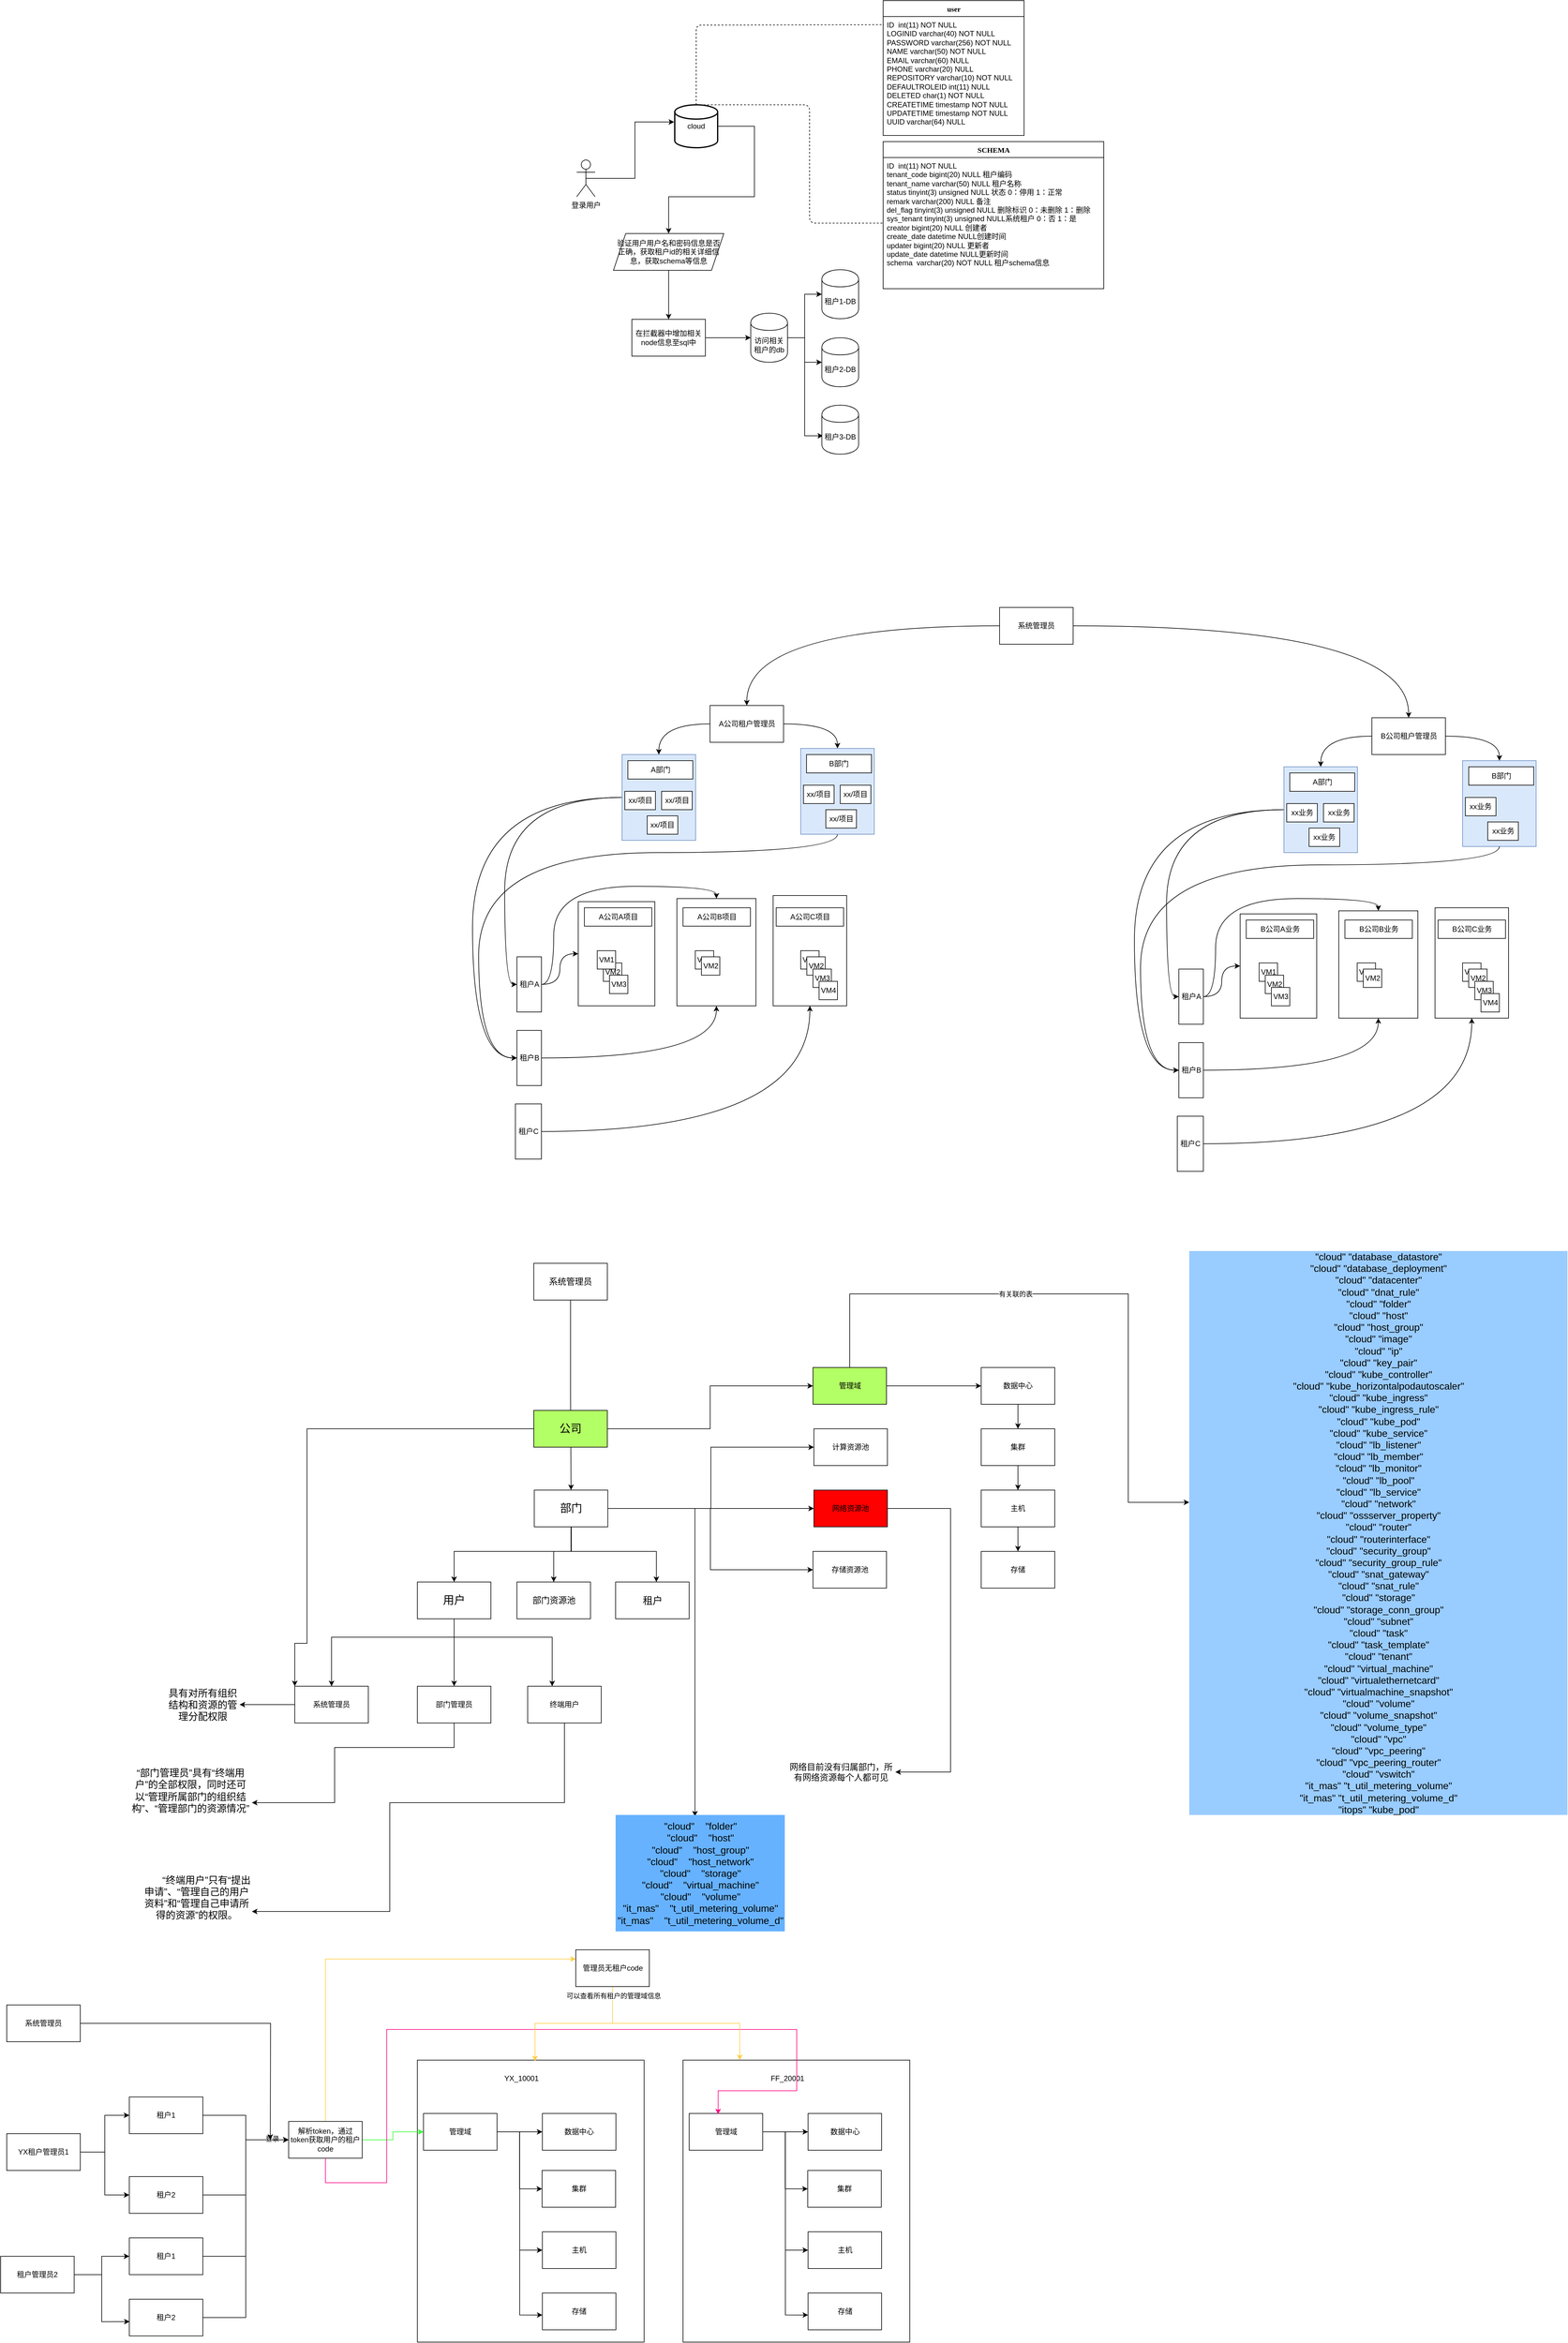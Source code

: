 <mxfile version="14.6.1" type="github">
  <diagram id="C5RBs43oDa-KdzZeNtuy" name="Page-1">
    <mxGraphModel dx="3027" dy="650" grid="1" gridSize="10" guides="1" tooltips="1" connect="1" arrows="1" fold="1" page="1" pageScale="1" pageWidth="827" pageHeight="1169" math="0" shadow="0">
      <root>
        <mxCell id="WIyWlLk6GJQsqaUBKTNV-0" />
        <mxCell id="WIyWlLk6GJQsqaUBKTNV-1" parent="WIyWlLk6GJQsqaUBKTNV-0" />
        <mxCell id="F-g3I1seMJP-qdP17xgw-223" value="" style="rounded=0;whiteSpace=wrap;html=1;fillColor=#FFFFFF;" vertex="1" parent="WIyWlLk6GJQsqaUBKTNV-1">
          <mxGeometry x="-190" y="3420" width="370" height="460" as="geometry" />
        </mxCell>
        <mxCell id="F-g3I1seMJP-qdP17xgw-144" value="" style="rounded=0;whiteSpace=wrap;html=1;fillColor=#dae8fc;strokeColor=#6c8ebf;" vertex="1" parent="WIyWlLk6GJQsqaUBKTNV-1">
          <mxGeometry x="1515.5" y="1300" width="120" height="140" as="geometry" />
        </mxCell>
        <mxCell id="F-g3I1seMJP-qdP17xgw-105" style="edgeStyle=orthogonalEdgeStyle;curved=1;rounded=0;orthogonalLoop=1;jettySize=auto;html=1;entryX=0;entryY=0.5;entryDx=0;entryDy=0;" edge="1" parent="WIyWlLk6GJQsqaUBKTNV-1" source="F-g3I1seMJP-qdP17xgw-96" target="F-g3I1seMJP-qdP17xgw-4">
          <mxGeometry relative="1" as="geometry" />
        </mxCell>
        <mxCell id="F-g3I1seMJP-qdP17xgw-107" style="edgeStyle=orthogonalEdgeStyle;curved=1;rounded=0;orthogonalLoop=1;jettySize=auto;html=1;entryX=0;entryY=0.5;entryDx=0;entryDy=0;" edge="1" parent="WIyWlLk6GJQsqaUBKTNV-1" source="F-g3I1seMJP-qdP17xgw-96" target="F-g3I1seMJP-qdP17xgw-6">
          <mxGeometry relative="1" as="geometry">
            <Array as="points">
              <mxPoint x="-100" y="1360" />
              <mxPoint x="-100" y="1785" />
            </Array>
          </mxGeometry>
        </mxCell>
        <mxCell id="F-g3I1seMJP-qdP17xgw-96" value="" style="rounded=0;whiteSpace=wrap;html=1;fillColor=#dae8fc;strokeColor=#6c8ebf;" vertex="1" parent="WIyWlLk6GJQsqaUBKTNV-1">
          <mxGeometry x="144" y="1290" width="120" height="140" as="geometry" />
        </mxCell>
        <mxCell id="F-g3I1seMJP-qdP17xgw-50" value="" style="rounded=0;whiteSpace=wrap;html=1;" vertex="1" parent="WIyWlLk6GJQsqaUBKTNV-1">
          <mxGeometry x="390.5" y="1520" width="120" height="180" as="geometry" />
        </mxCell>
        <mxCell id="F-g3I1seMJP-qdP17xgw-49" value="" style="rounded=0;whiteSpace=wrap;html=1;" vertex="1" parent="WIyWlLk6GJQsqaUBKTNV-1">
          <mxGeometry x="233.5" y="1525" width="129" height="175" as="geometry" />
        </mxCell>
        <mxCell id="F-g3I1seMJP-qdP17xgw-48" style="edgeStyle=orthogonalEdgeStyle;curved=1;rounded=0;orthogonalLoop=1;jettySize=auto;html=1;exitX=0;exitY=0;exitDx=0;exitDy=0;" edge="1" parent="WIyWlLk6GJQsqaUBKTNV-1" source="F-g3I1seMJP-qdP17xgw-47">
          <mxGeometry relative="1" as="geometry">
            <mxPoint x="82.5" y="1540" as="targetPoint" />
          </mxGeometry>
        </mxCell>
        <mxCell id="F-g3I1seMJP-qdP17xgw-47" value="" style="rounded=0;whiteSpace=wrap;html=1;" vertex="1" parent="WIyWlLk6GJQsqaUBKTNV-1">
          <mxGeometry x="72.5" y="1530" width="125" height="170" as="geometry" />
        </mxCell>
        <mxCell id="boxZFS2VMnhUOI8mlONx-15" value="" style="edgeStyle=orthogonalEdgeStyle;rounded=0;orthogonalLoop=1;jettySize=auto;html=1;" parent="WIyWlLk6GJQsqaUBKTNV-1" source="boxZFS2VMnhUOI8mlONx-12" target="boxZFS2VMnhUOI8mlONx-14" edge="1">
          <mxGeometry relative="1" as="geometry" />
        </mxCell>
        <mxCell id="boxZFS2VMnhUOI8mlONx-12" value="验证用户用户名和密码信息是否正确，获取租户id的相关详细信息，获取schema等信息" style="shape=parallelogram;perimeter=parallelogramPerimeter;whiteSpace=wrap;html=1;fixedSize=1;" parent="WIyWlLk6GJQsqaUBKTNV-1" vertex="1">
          <mxGeometry x="130" y="440" width="180" height="60" as="geometry" />
        </mxCell>
        <mxCell id="boxZFS2VMnhUOI8mlONx-17" value="" style="edgeStyle=orthogonalEdgeStyle;rounded=0;orthogonalLoop=1;jettySize=auto;html=1;" parent="WIyWlLk6GJQsqaUBKTNV-1" source="boxZFS2VMnhUOI8mlONx-14" target="boxZFS2VMnhUOI8mlONx-16" edge="1">
          <mxGeometry relative="1" as="geometry" />
        </mxCell>
        <mxCell id="boxZFS2VMnhUOI8mlONx-14" value="在拦截器中增加相关node信息至sql中" style="whiteSpace=wrap;html=1;" parent="WIyWlLk6GJQsqaUBKTNV-1" vertex="1">
          <mxGeometry x="160" y="580" width="120" height="60" as="geometry" />
        </mxCell>
        <mxCell id="boxZFS2VMnhUOI8mlONx-23" value="" style="edgeStyle=orthogonalEdgeStyle;rounded=0;orthogonalLoop=1;jettySize=auto;html=1;" parent="WIyWlLk6GJQsqaUBKTNV-1" source="boxZFS2VMnhUOI8mlONx-16" target="boxZFS2VMnhUOI8mlONx-22" edge="1">
          <mxGeometry relative="1" as="geometry" />
        </mxCell>
        <mxCell id="boxZFS2VMnhUOI8mlONx-25" value="" style="edgeStyle=orthogonalEdgeStyle;rounded=0;orthogonalLoop=1;jettySize=auto;html=1;" parent="WIyWlLk6GJQsqaUBKTNV-1" source="boxZFS2VMnhUOI8mlONx-16" target="boxZFS2VMnhUOI8mlONx-24" edge="1">
          <mxGeometry relative="1" as="geometry" />
        </mxCell>
        <mxCell id="boxZFS2VMnhUOI8mlONx-27" value="" style="edgeStyle=orthogonalEdgeStyle;rounded=0;orthogonalLoop=1;jettySize=auto;html=1;" parent="WIyWlLk6GJQsqaUBKTNV-1" edge="1">
          <mxGeometry relative="1" as="geometry">
            <mxPoint x="416" y="610" as="sourcePoint" />
            <mxPoint x="472" y="770" as="targetPoint" />
            <Array as="points">
              <mxPoint x="442" y="610" />
              <mxPoint x="442" y="770" />
            </Array>
          </mxGeometry>
        </mxCell>
        <mxCell id="boxZFS2VMnhUOI8mlONx-16" value="访问相关租户的db" style="shape=cylinder;whiteSpace=wrap;html=1;boundedLbl=1;backgroundOutline=1;" parent="WIyWlLk6GJQsqaUBKTNV-1" vertex="1">
          <mxGeometry x="354" y="570" width="60" height="80" as="geometry" />
        </mxCell>
        <mxCell id="boxZFS2VMnhUOI8mlONx-22" value="租户1-DB" style="shape=cylinder;whiteSpace=wrap;html=1;boundedLbl=1;backgroundOutline=1;" parent="WIyWlLk6GJQsqaUBKTNV-1" vertex="1">
          <mxGeometry x="470" y="499" width="60" height="80" as="geometry" />
        </mxCell>
        <mxCell id="boxZFS2VMnhUOI8mlONx-24" value="租户2-DB" style="shape=cylinder;whiteSpace=wrap;html=1;boundedLbl=1;backgroundOutline=1;" parent="WIyWlLk6GJQsqaUBKTNV-1" vertex="1">
          <mxGeometry x="470" y="610" width="60" height="80" as="geometry" />
        </mxCell>
        <mxCell id="boxZFS2VMnhUOI8mlONx-26" value="租户3-DB" style="shape=cylinder;whiteSpace=wrap;html=1;boundedLbl=1;backgroundOutline=1;" parent="WIyWlLk6GJQsqaUBKTNV-1" vertex="1">
          <mxGeometry x="470" y="720" width="60" height="80" as="geometry" />
        </mxCell>
        <mxCell id="boxZFS2VMnhUOI8mlONx-43" style="edgeStyle=orthogonalEdgeStyle;rounded=0;orthogonalLoop=1;jettySize=auto;html=1;" parent="WIyWlLk6GJQsqaUBKTNV-1" source="boxZFS2VMnhUOI8mlONx-28" target="boxZFS2VMnhUOI8mlONx-12" edge="1">
          <mxGeometry relative="1" as="geometry">
            <Array as="points">
              <mxPoint x="360" y="265" />
              <mxPoint x="360" y="380" />
              <mxPoint x="220" y="380" />
            </Array>
          </mxGeometry>
        </mxCell>
        <mxCell id="boxZFS2VMnhUOI8mlONx-28" value="cloud" style="strokeWidth=2;html=1;shape=mxgraph.flowchart.database;whiteSpace=wrap;" parent="WIyWlLk6GJQsqaUBKTNV-1" vertex="1">
          <mxGeometry x="230" y="230" width="70" height="70" as="geometry" />
        </mxCell>
        <mxCell id="boxZFS2VMnhUOI8mlONx-29" value="user" style="swimlane;html=1;fontStyle=1;align=center;verticalAlign=top;childLayout=stackLayout;horizontal=1;startSize=26;horizontalStack=0;resizeParent=1;resizeLast=0;collapsible=1;marginBottom=0;swimlaneFillColor=#ffffff;rounded=0;shadow=0;comic=0;labelBackgroundColor=none;strokeWidth=1;fillColor=none;fontFamily=Verdana;fontSize=12" parent="WIyWlLk6GJQsqaUBKTNV-1" vertex="1">
          <mxGeometry x="570" y="60" width="230" height="220" as="geometry">
            <mxRectangle x="570" y="60" width="60" height="26" as="alternateBounds" />
          </mxGeometry>
        </mxCell>
        <mxCell id="boxZFS2VMnhUOI8mlONx-30" value="ID&amp;nbsp; int(11) NOT NULL&lt;br&gt;LOGINID varchar(40) NOT NULL&lt;br&gt;PASSWORD varchar(256) NOT NULL&lt;br&gt;NAME varchar(50) NOT NULL&lt;br&gt;EMAIL varchar(60) NULL&lt;br&gt;PHONE varchar(20) NULL&lt;br&gt;REPOSITORY varchar(10) NOT NULL&lt;br&gt;DEFAULTROLEID int(11) NULL&lt;br&gt;DELETED char(1) NOT NULL&lt;br&gt;CREATETIME timestamp NOT NULL&lt;br&gt;UPDATETIME timestamp NOT NULL&lt;br&gt;UUID varchar(64) NULL" style="text;html=1;strokeColor=none;fillColor=none;align=left;verticalAlign=top;spacingLeft=4;spacingRight=4;whiteSpace=wrap;overflow=hidden;rotatable=0;points=[[0,0.5],[1,0.5]];portConstraint=eastwest;" parent="boxZFS2VMnhUOI8mlONx-29" vertex="1">
          <mxGeometry y="26" width="230" height="184" as="geometry" />
        </mxCell>
        <mxCell id="boxZFS2VMnhUOI8mlONx-42" style="edgeStyle=orthogonalEdgeStyle;rounded=0;orthogonalLoop=1;jettySize=auto;html=1;exitX=0.5;exitY=0.5;exitDx=0;exitDy=0;exitPerimeter=0;entryX=-0.014;entryY=0.4;entryDx=0;entryDy=0;entryPerimeter=0;" parent="WIyWlLk6GJQsqaUBKTNV-1" source="boxZFS2VMnhUOI8mlONx-40" target="boxZFS2VMnhUOI8mlONx-28" edge="1">
          <mxGeometry relative="1" as="geometry" />
        </mxCell>
        <mxCell id="boxZFS2VMnhUOI8mlONx-40" value="登录用户" style="shape=umlActor;verticalLabelPosition=bottom;verticalAlign=top;html=1;outlineConnect=0;" parent="WIyWlLk6GJQsqaUBKTNV-1" vertex="1">
          <mxGeometry x="70" y="320" width="30" height="60" as="geometry" />
        </mxCell>
        <mxCell id="boxZFS2VMnhUOI8mlONx-47" value="" style="endArrow=none;dashed=1;html=1;exitX=0.5;exitY=0;exitDx=0;exitDy=0;exitPerimeter=0;entryX=0.004;entryY=0.072;entryDx=0;entryDy=0;entryPerimeter=0;" parent="WIyWlLk6GJQsqaUBKTNV-1" source="boxZFS2VMnhUOI8mlONx-28" target="boxZFS2VMnhUOI8mlONx-30" edge="1">
          <mxGeometry width="50" height="50" relative="1" as="geometry">
            <mxPoint x="310" y="170" as="sourcePoint" />
            <mxPoint x="360" y="120" as="targetPoint" />
            <Array as="points">
              <mxPoint x="265" y="100" />
              <mxPoint x="280" y="100" />
            </Array>
          </mxGeometry>
        </mxCell>
        <mxCell id="boxZFS2VMnhUOI8mlONx-48" value="SCHEMA" style="swimlane;html=1;fontStyle=1;align=center;verticalAlign=top;childLayout=stackLayout;horizontal=1;startSize=26;horizontalStack=0;resizeParent=1;resizeLast=0;collapsible=1;marginBottom=0;swimlaneFillColor=#ffffff;rounded=0;shadow=0;comic=0;labelBackgroundColor=none;strokeWidth=1;fillColor=none;fontFamily=Verdana;fontSize=12" parent="WIyWlLk6GJQsqaUBKTNV-1" vertex="1">
          <mxGeometry x="570" y="290" width="360" height="240" as="geometry">
            <mxRectangle x="570" y="60" width="60" height="26" as="alternateBounds" />
          </mxGeometry>
        </mxCell>
        <mxCell id="boxZFS2VMnhUOI8mlONx-49" value="ID&amp;nbsp; int(11) NOT NULL&lt;br&gt;tenant_code bigint(20) NULL 租户编码&lt;br&gt;tenant_name varchar(50) NULL 租户名称&lt;br&gt;status tinyint(3) unsigned NULL 状态 0：停用 1：正常&lt;br&gt;remark varchar(200) NULL 备注&lt;br&gt;del_flag tinyint(3) unsigned NULL 删除标识 0：未删除 1：删除&lt;br&gt;sys_tenant tinyint(3) unsigned NULL系统租户 0：否 1：是&lt;br&gt;creator bigint(20) NULL 创建者&lt;br&gt;create_date datetime NULL创建时间&lt;br&gt;updater bigint(20) NULL 更新者&lt;br&gt;update_date datetime NULL更新时间&lt;br&gt;schema&amp;nbsp; varchar(20) NOT NULL 租户schema信息" style="text;html=1;strokeColor=none;fillColor=none;align=left;verticalAlign=top;spacingLeft=4;spacingRight=4;whiteSpace=wrap;overflow=hidden;rotatable=0;points=[[0,0.5],[1,0.5]];portConstraint=eastwest;" parent="boxZFS2VMnhUOI8mlONx-48" vertex="1">
          <mxGeometry y="26" width="360" height="214" as="geometry" />
        </mxCell>
        <mxCell id="boxZFS2VMnhUOI8mlONx-50" value="" style="endArrow=none;dashed=1;html=1;exitX=0.5;exitY=0;exitDx=0;exitDy=0;exitPerimeter=0;entryX=0;entryY=0.5;entryDx=0;entryDy=0;" parent="WIyWlLk6GJQsqaUBKTNV-1" source="boxZFS2VMnhUOI8mlONx-28" target="boxZFS2VMnhUOI8mlONx-49" edge="1">
          <mxGeometry width="50" height="50" relative="1" as="geometry">
            <mxPoint x="360" y="230" as="sourcePoint" />
            <mxPoint x="410" y="180" as="targetPoint" />
            <Array as="points">
              <mxPoint x="450" y="230" />
              <mxPoint x="450" y="423" />
            </Array>
          </mxGeometry>
        </mxCell>
        <mxCell id="F-g3I1seMJP-qdP17xgw-85" style="edgeStyle=orthogonalEdgeStyle;curved=1;rounded=0;orthogonalLoop=1;jettySize=auto;html=1;entryX=0.5;entryY=0;entryDx=0;entryDy=0;" edge="1" parent="WIyWlLk6GJQsqaUBKTNV-1" source="F-g3I1seMJP-qdP17xgw-0" target="F-g3I1seMJP-qdP17xgw-1">
          <mxGeometry relative="1" as="geometry" />
        </mxCell>
        <mxCell id="F-g3I1seMJP-qdP17xgw-86" style="edgeStyle=orthogonalEdgeStyle;curved=1;rounded=0;orthogonalLoop=1;jettySize=auto;html=1;entryX=0.5;entryY=0;entryDx=0;entryDy=0;" edge="1" parent="WIyWlLk6GJQsqaUBKTNV-1" source="F-g3I1seMJP-qdP17xgw-0" target="F-g3I1seMJP-qdP17xgw-117">
          <mxGeometry relative="1" as="geometry">
            <mxPoint x="955" y="1385" as="targetPoint" />
          </mxGeometry>
        </mxCell>
        <mxCell id="F-g3I1seMJP-qdP17xgw-0" value="系统管理员" style="rounded=0;whiteSpace=wrap;html=1;" vertex="1" parent="WIyWlLk6GJQsqaUBKTNV-1">
          <mxGeometry x="760" y="1050" width="120" height="60" as="geometry" />
        </mxCell>
        <mxCell id="F-g3I1seMJP-qdP17xgw-102" style="edgeStyle=orthogonalEdgeStyle;curved=1;rounded=0;orthogonalLoop=1;jettySize=auto;html=1;entryX=0.5;entryY=0;entryDx=0;entryDy=0;" edge="1" parent="WIyWlLk6GJQsqaUBKTNV-1" source="F-g3I1seMJP-qdP17xgw-1" target="F-g3I1seMJP-qdP17xgw-96">
          <mxGeometry relative="1" as="geometry" />
        </mxCell>
        <mxCell id="F-g3I1seMJP-qdP17xgw-104" style="edgeStyle=orthogonalEdgeStyle;curved=1;rounded=0;orthogonalLoop=1;jettySize=auto;html=1;entryX=0.5;entryY=0;entryDx=0;entryDy=0;" edge="1" parent="WIyWlLk6GJQsqaUBKTNV-1" source="F-g3I1seMJP-qdP17xgw-1" target="F-g3I1seMJP-qdP17xgw-97">
          <mxGeometry relative="1" as="geometry" />
        </mxCell>
        <mxCell id="F-g3I1seMJP-qdP17xgw-1" value="A公司租户管理员" style="rounded=0;whiteSpace=wrap;html=1;" vertex="1" parent="WIyWlLk6GJQsqaUBKTNV-1">
          <mxGeometry x="287.5" y="1210" width="120" height="60" as="geometry" />
        </mxCell>
        <mxCell id="F-g3I1seMJP-qdP17xgw-51" style="edgeStyle=orthogonalEdgeStyle;curved=1;rounded=0;orthogonalLoop=1;jettySize=auto;html=1;exitX=1;exitY=0.5;exitDx=0;exitDy=0;entryX=0;entryY=0.5;entryDx=0;entryDy=0;" edge="1" parent="WIyWlLk6GJQsqaUBKTNV-1" source="F-g3I1seMJP-qdP17xgw-4" target="F-g3I1seMJP-qdP17xgw-47">
          <mxGeometry relative="1" as="geometry" />
        </mxCell>
        <mxCell id="F-g3I1seMJP-qdP17xgw-52" style="edgeStyle=orthogonalEdgeStyle;curved=1;rounded=0;orthogonalLoop=1;jettySize=auto;html=1;entryX=0.5;entryY=0;entryDx=0;entryDy=0;" edge="1" parent="WIyWlLk6GJQsqaUBKTNV-1" source="F-g3I1seMJP-qdP17xgw-4" target="F-g3I1seMJP-qdP17xgw-49">
          <mxGeometry relative="1" as="geometry">
            <Array as="points">
              <mxPoint x="32.5" y="1665" />
              <mxPoint x="32.5" y="1505" />
              <mxPoint x="298.5" y="1505" />
            </Array>
          </mxGeometry>
        </mxCell>
        <mxCell id="F-g3I1seMJP-qdP17xgw-4" value="租户A" style="rounded=0;whiteSpace=wrap;html=1;" vertex="1" parent="WIyWlLk6GJQsqaUBKTNV-1">
          <mxGeometry x="-27.5" y="1620" width="40" height="90" as="geometry" />
        </mxCell>
        <mxCell id="F-g3I1seMJP-qdP17xgw-54" style="edgeStyle=orthogonalEdgeStyle;curved=1;rounded=0;orthogonalLoop=1;jettySize=auto;html=1;entryX=0.5;entryY=1;entryDx=0;entryDy=0;" edge="1" parent="WIyWlLk6GJQsqaUBKTNV-1" source="F-g3I1seMJP-qdP17xgw-5" target="F-g3I1seMJP-qdP17xgw-50">
          <mxGeometry relative="1" as="geometry" />
        </mxCell>
        <mxCell id="F-g3I1seMJP-qdP17xgw-5" value="租户C" style="rounded=0;whiteSpace=wrap;html=1;" vertex="1" parent="WIyWlLk6GJQsqaUBKTNV-1">
          <mxGeometry x="-30" y="1860" width="42.5" height="90" as="geometry" />
        </mxCell>
        <mxCell id="F-g3I1seMJP-qdP17xgw-53" style="edgeStyle=orthogonalEdgeStyle;curved=1;rounded=0;orthogonalLoop=1;jettySize=auto;html=1;entryX=0.5;entryY=1;entryDx=0;entryDy=0;" edge="1" parent="WIyWlLk6GJQsqaUBKTNV-1" source="F-g3I1seMJP-qdP17xgw-6" target="F-g3I1seMJP-qdP17xgw-49">
          <mxGeometry relative="1" as="geometry" />
        </mxCell>
        <mxCell id="F-g3I1seMJP-qdP17xgw-6" value="租户B" style="rounded=0;whiteSpace=wrap;html=1;" vertex="1" parent="WIyWlLk6GJQsqaUBKTNV-1">
          <mxGeometry x="-27.5" y="1740" width="40" height="90" as="geometry" />
        </mxCell>
        <mxCell id="F-g3I1seMJP-qdP17xgw-17" value="A公司A项目" style="rounded=0;whiteSpace=wrap;html=1;" vertex="1" parent="WIyWlLk6GJQsqaUBKTNV-1">
          <mxGeometry x="82.5" y="1540" width="110" height="30" as="geometry" />
        </mxCell>
        <mxCell id="F-g3I1seMJP-qdP17xgw-18" value="A公司B项目" style="rounded=0;whiteSpace=wrap;html=1;" vertex="1" parent="WIyWlLk6GJQsqaUBKTNV-1">
          <mxGeometry x="243.5" y="1540" width="110" height="30" as="geometry" />
        </mxCell>
        <mxCell id="F-g3I1seMJP-qdP17xgw-19" value="A公司C项目" style="rounded=0;whiteSpace=wrap;html=1;" vertex="1" parent="WIyWlLk6GJQsqaUBKTNV-1">
          <mxGeometry x="395.5" y="1540" width="110" height="30" as="geometry" />
        </mxCell>
        <mxCell id="F-g3I1seMJP-qdP17xgw-29" value="VM1" style="whiteSpace=wrap;html=1;aspect=fixed;" vertex="1" parent="WIyWlLk6GJQsqaUBKTNV-1">
          <mxGeometry x="103.5" y="1610" width="30" height="30" as="geometry" />
        </mxCell>
        <mxCell id="F-g3I1seMJP-qdP17xgw-30" value="VM2" style="whiteSpace=wrap;html=1;aspect=fixed;" vertex="1" parent="WIyWlLk6GJQsqaUBKTNV-1">
          <mxGeometry x="113.5" y="1630" width="30" height="30" as="geometry" />
        </mxCell>
        <mxCell id="F-g3I1seMJP-qdP17xgw-31" value="VM3" style="whiteSpace=wrap;html=1;aspect=fixed;" vertex="1" parent="WIyWlLk6GJQsqaUBKTNV-1">
          <mxGeometry x="123.5" y="1650" width="30" height="30" as="geometry" />
        </mxCell>
        <mxCell id="F-g3I1seMJP-qdP17xgw-32" value="VM1" style="whiteSpace=wrap;html=1;aspect=fixed;" vertex="1" parent="WIyWlLk6GJQsqaUBKTNV-1">
          <mxGeometry x="263.5" y="1610" width="30" height="30" as="geometry" />
        </mxCell>
        <mxCell id="F-g3I1seMJP-qdP17xgw-33" value="VM2" style="whiteSpace=wrap;html=1;aspect=fixed;" vertex="1" parent="WIyWlLk6GJQsqaUBKTNV-1">
          <mxGeometry x="273.5" y="1620" width="30" height="30" as="geometry" />
        </mxCell>
        <mxCell id="F-g3I1seMJP-qdP17xgw-36" value="VM1" style="whiteSpace=wrap;html=1;aspect=fixed;" vertex="1" parent="WIyWlLk6GJQsqaUBKTNV-1">
          <mxGeometry x="435.5" y="1610" width="30" height="30" as="geometry" />
        </mxCell>
        <mxCell id="F-g3I1seMJP-qdP17xgw-37" value="VM2" style="whiteSpace=wrap;html=1;aspect=fixed;" vertex="1" parent="WIyWlLk6GJQsqaUBKTNV-1">
          <mxGeometry x="445.5" y="1620" width="30" height="30" as="geometry" />
        </mxCell>
        <mxCell id="F-g3I1seMJP-qdP17xgw-38" value="VM3" style="whiteSpace=wrap;html=1;aspect=fixed;" vertex="1" parent="WIyWlLk6GJQsqaUBKTNV-1">
          <mxGeometry x="455.5" y="1640" width="30" height="30" as="geometry" />
        </mxCell>
        <mxCell id="F-g3I1seMJP-qdP17xgw-39" value="VM4" style="whiteSpace=wrap;html=1;aspect=fixed;" vertex="1" parent="WIyWlLk6GJQsqaUBKTNV-1">
          <mxGeometry x="465.5" y="1660" width="30" height="30" as="geometry" />
        </mxCell>
        <mxCell id="F-g3I1seMJP-qdP17xgw-87" value="A部门" style="rounded=0;whiteSpace=wrap;html=1;" vertex="1" parent="WIyWlLk6GJQsqaUBKTNV-1">
          <mxGeometry x="153.5" y="1300" width="106" height="30" as="geometry" />
        </mxCell>
        <mxCell id="F-g3I1seMJP-qdP17xgw-92" value="xx/项目" style="rounded=0;whiteSpace=wrap;html=1;" vertex="1" parent="WIyWlLk6GJQsqaUBKTNV-1">
          <mxGeometry x="148.5" y="1350" width="50" height="30" as="geometry" />
        </mxCell>
        <mxCell id="F-g3I1seMJP-qdP17xgw-93" value="xx/项目" style="rounded=0;whiteSpace=wrap;html=1;" vertex="1" parent="WIyWlLk6GJQsqaUBKTNV-1">
          <mxGeometry x="208.5" y="1350" width="50" height="30" as="geometry" />
        </mxCell>
        <mxCell id="F-g3I1seMJP-qdP17xgw-94" value="xx/项目" style="rounded=0;whiteSpace=wrap;html=1;" vertex="1" parent="WIyWlLk6GJQsqaUBKTNV-1">
          <mxGeometry x="185" y="1390" width="50" height="30" as="geometry" />
        </mxCell>
        <mxCell id="F-g3I1seMJP-qdP17xgw-106" style="edgeStyle=orthogonalEdgeStyle;curved=1;rounded=0;orthogonalLoop=1;jettySize=auto;html=1;entryX=0;entryY=0.5;entryDx=0;entryDy=0;" edge="1" parent="WIyWlLk6GJQsqaUBKTNV-1" source="F-g3I1seMJP-qdP17xgw-97" target="F-g3I1seMJP-qdP17xgw-6">
          <mxGeometry relative="1" as="geometry">
            <Array as="points">
              <mxPoint x="496" y="1450" />
              <mxPoint x="-90" y="1450" />
              <mxPoint x="-90" y="1785" />
            </Array>
          </mxGeometry>
        </mxCell>
        <mxCell id="F-g3I1seMJP-qdP17xgw-97" value="" style="rounded=0;whiteSpace=wrap;html=1;fillColor=#dae8fc;strokeColor=#6c8ebf;" vertex="1" parent="WIyWlLk6GJQsqaUBKTNV-1">
          <mxGeometry x="435.5" y="1280" width="120" height="140" as="geometry" />
        </mxCell>
        <mxCell id="F-g3I1seMJP-qdP17xgw-98" value="B部门" style="rounded=0;whiteSpace=wrap;html=1;" vertex="1" parent="WIyWlLk6GJQsqaUBKTNV-1">
          <mxGeometry x="445" y="1290" width="106" height="30" as="geometry" />
        </mxCell>
        <mxCell id="F-g3I1seMJP-qdP17xgw-99" value="xx/项目" style="rounded=0;whiteSpace=wrap;html=1;" vertex="1" parent="WIyWlLk6GJQsqaUBKTNV-1">
          <mxGeometry x="440" y="1340" width="50" height="30" as="geometry" />
        </mxCell>
        <mxCell id="F-g3I1seMJP-qdP17xgw-100" value="xx/项目" style="rounded=0;whiteSpace=wrap;html=1;" vertex="1" parent="WIyWlLk6GJQsqaUBKTNV-1">
          <mxGeometry x="500" y="1340" width="50" height="30" as="geometry" />
        </mxCell>
        <mxCell id="F-g3I1seMJP-qdP17xgw-101" value="xx/项目" style="rounded=0;whiteSpace=wrap;html=1;" vertex="1" parent="WIyWlLk6GJQsqaUBKTNV-1">
          <mxGeometry x="476.5" y="1380" width="50" height="30" as="geometry" />
        </mxCell>
        <mxCell id="F-g3I1seMJP-qdP17xgw-108" style="edgeStyle=orthogonalEdgeStyle;curved=1;rounded=0;orthogonalLoop=1;jettySize=auto;html=1;entryX=0;entryY=0.5;entryDx=0;entryDy=0;" edge="1" parent="WIyWlLk6GJQsqaUBKTNV-1" source="F-g3I1seMJP-qdP17xgw-110" target="F-g3I1seMJP-qdP17xgw-120">
          <mxGeometry relative="1" as="geometry" />
        </mxCell>
        <mxCell id="F-g3I1seMJP-qdP17xgw-109" style="edgeStyle=orthogonalEdgeStyle;curved=1;rounded=0;orthogonalLoop=1;jettySize=auto;html=1;entryX=0;entryY=0.5;entryDx=0;entryDy=0;" edge="1" parent="WIyWlLk6GJQsqaUBKTNV-1" source="F-g3I1seMJP-qdP17xgw-110" target="F-g3I1seMJP-qdP17xgw-124">
          <mxGeometry relative="1" as="geometry">
            <Array as="points">
              <mxPoint x="980" y="1380" />
              <mxPoint x="980" y="1805" />
            </Array>
          </mxGeometry>
        </mxCell>
        <mxCell id="F-g3I1seMJP-qdP17xgw-110" value="" style="rounded=0;whiteSpace=wrap;html=1;fillColor=#dae8fc;strokeColor=#6c8ebf;" vertex="1" parent="WIyWlLk6GJQsqaUBKTNV-1">
          <mxGeometry x="1224" y="1310" width="120" height="140" as="geometry" />
        </mxCell>
        <mxCell id="F-g3I1seMJP-qdP17xgw-111" value="" style="rounded=0;whiteSpace=wrap;html=1;" vertex="1" parent="WIyWlLk6GJQsqaUBKTNV-1">
          <mxGeometry x="1470.5" y="1540" width="120" height="180" as="geometry" />
        </mxCell>
        <mxCell id="F-g3I1seMJP-qdP17xgw-112" value="" style="rounded=0;whiteSpace=wrap;html=1;" vertex="1" parent="WIyWlLk6GJQsqaUBKTNV-1">
          <mxGeometry x="1313.5" y="1545" width="129" height="175" as="geometry" />
        </mxCell>
        <mxCell id="F-g3I1seMJP-qdP17xgw-113" style="edgeStyle=orthogonalEdgeStyle;curved=1;rounded=0;orthogonalLoop=1;jettySize=auto;html=1;exitX=0;exitY=0;exitDx=0;exitDy=0;" edge="1" parent="WIyWlLk6GJQsqaUBKTNV-1" source="F-g3I1seMJP-qdP17xgw-114">
          <mxGeometry relative="1" as="geometry">
            <mxPoint x="1162.5" y="1560" as="targetPoint" />
          </mxGeometry>
        </mxCell>
        <mxCell id="F-g3I1seMJP-qdP17xgw-114" value="" style="rounded=0;whiteSpace=wrap;html=1;" vertex="1" parent="WIyWlLk6GJQsqaUBKTNV-1">
          <mxGeometry x="1152.5" y="1550" width="125" height="170" as="geometry" />
        </mxCell>
        <mxCell id="F-g3I1seMJP-qdP17xgw-115" style="edgeStyle=orthogonalEdgeStyle;curved=1;rounded=0;orthogonalLoop=1;jettySize=auto;html=1;entryX=0.5;entryY=0;entryDx=0;entryDy=0;" edge="1" parent="WIyWlLk6GJQsqaUBKTNV-1" source="F-g3I1seMJP-qdP17xgw-117" target="F-g3I1seMJP-qdP17xgw-110">
          <mxGeometry relative="1" as="geometry" />
        </mxCell>
        <mxCell id="F-g3I1seMJP-qdP17xgw-116" style="edgeStyle=orthogonalEdgeStyle;curved=1;rounded=0;orthogonalLoop=1;jettySize=auto;html=1;entryX=0.5;entryY=0;entryDx=0;entryDy=0;" edge="1" parent="WIyWlLk6GJQsqaUBKTNV-1" source="F-g3I1seMJP-qdP17xgw-117">
          <mxGeometry relative="1" as="geometry">
            <mxPoint x="1575.5" y="1300" as="targetPoint" />
          </mxGeometry>
        </mxCell>
        <mxCell id="F-g3I1seMJP-qdP17xgw-117" value="B公司租户管理员" style="rounded=0;whiteSpace=wrap;html=1;" vertex="1" parent="WIyWlLk6GJQsqaUBKTNV-1">
          <mxGeometry x="1367.5" y="1230" width="120" height="60" as="geometry" />
        </mxCell>
        <mxCell id="F-g3I1seMJP-qdP17xgw-118" style="edgeStyle=orthogonalEdgeStyle;curved=1;rounded=0;orthogonalLoop=1;jettySize=auto;html=1;exitX=1;exitY=0.5;exitDx=0;exitDy=0;entryX=0;entryY=0.5;entryDx=0;entryDy=0;" edge="1" parent="WIyWlLk6GJQsqaUBKTNV-1" source="F-g3I1seMJP-qdP17xgw-120" target="F-g3I1seMJP-qdP17xgw-114">
          <mxGeometry relative="1" as="geometry" />
        </mxCell>
        <mxCell id="F-g3I1seMJP-qdP17xgw-119" style="edgeStyle=orthogonalEdgeStyle;curved=1;rounded=0;orthogonalLoop=1;jettySize=auto;html=1;entryX=0.5;entryY=0;entryDx=0;entryDy=0;" edge="1" parent="WIyWlLk6GJQsqaUBKTNV-1" source="F-g3I1seMJP-qdP17xgw-120" target="F-g3I1seMJP-qdP17xgw-112">
          <mxGeometry relative="1" as="geometry">
            <Array as="points">
              <mxPoint x="1112.5" y="1685" />
              <mxPoint x="1112.5" y="1525" />
              <mxPoint x="1378.5" y="1525" />
            </Array>
          </mxGeometry>
        </mxCell>
        <mxCell id="F-g3I1seMJP-qdP17xgw-120" value="租户A" style="rounded=0;whiteSpace=wrap;html=1;" vertex="1" parent="WIyWlLk6GJQsqaUBKTNV-1">
          <mxGeometry x="1052.5" y="1640" width="40" height="90" as="geometry" />
        </mxCell>
        <mxCell id="F-g3I1seMJP-qdP17xgw-121" style="edgeStyle=orthogonalEdgeStyle;curved=1;rounded=0;orthogonalLoop=1;jettySize=auto;html=1;entryX=0.5;entryY=1;entryDx=0;entryDy=0;" edge="1" parent="WIyWlLk6GJQsqaUBKTNV-1" source="F-g3I1seMJP-qdP17xgw-122" target="F-g3I1seMJP-qdP17xgw-111">
          <mxGeometry relative="1" as="geometry" />
        </mxCell>
        <mxCell id="F-g3I1seMJP-qdP17xgw-122" value="租户C" style="rounded=0;whiteSpace=wrap;html=1;" vertex="1" parent="WIyWlLk6GJQsqaUBKTNV-1">
          <mxGeometry x="1050" y="1880" width="42.5" height="90" as="geometry" />
        </mxCell>
        <mxCell id="F-g3I1seMJP-qdP17xgw-123" style="edgeStyle=orthogonalEdgeStyle;curved=1;rounded=0;orthogonalLoop=1;jettySize=auto;html=1;entryX=0.5;entryY=1;entryDx=0;entryDy=0;" edge="1" parent="WIyWlLk6GJQsqaUBKTNV-1" source="F-g3I1seMJP-qdP17xgw-124" target="F-g3I1seMJP-qdP17xgw-112">
          <mxGeometry relative="1" as="geometry" />
        </mxCell>
        <mxCell id="F-g3I1seMJP-qdP17xgw-124" value="租户B" style="rounded=0;whiteSpace=wrap;html=1;" vertex="1" parent="WIyWlLk6GJQsqaUBKTNV-1">
          <mxGeometry x="1052.5" y="1760" width="40" height="90" as="geometry" />
        </mxCell>
        <mxCell id="F-g3I1seMJP-qdP17xgw-125" value="B公司A业务" style="rounded=0;whiteSpace=wrap;html=1;" vertex="1" parent="WIyWlLk6GJQsqaUBKTNV-1">
          <mxGeometry x="1162.5" y="1560" width="110" height="30" as="geometry" />
        </mxCell>
        <mxCell id="F-g3I1seMJP-qdP17xgw-126" value="B公司B业务" style="rounded=0;whiteSpace=wrap;html=1;" vertex="1" parent="WIyWlLk6GJQsqaUBKTNV-1">
          <mxGeometry x="1323.5" y="1560" width="110" height="30" as="geometry" />
        </mxCell>
        <mxCell id="F-g3I1seMJP-qdP17xgw-127" value="B公司C业务" style="rounded=0;whiteSpace=wrap;html=1;" vertex="1" parent="WIyWlLk6GJQsqaUBKTNV-1">
          <mxGeometry x="1475.5" y="1560" width="110" height="30" as="geometry" />
        </mxCell>
        <mxCell id="F-g3I1seMJP-qdP17xgw-128" value="VM1" style="whiteSpace=wrap;html=1;aspect=fixed;" vertex="1" parent="WIyWlLk6GJQsqaUBKTNV-1">
          <mxGeometry x="1183.5" y="1630" width="30" height="30" as="geometry" />
        </mxCell>
        <mxCell id="F-g3I1seMJP-qdP17xgw-129" value="VM2" style="whiteSpace=wrap;html=1;aspect=fixed;" vertex="1" parent="WIyWlLk6GJQsqaUBKTNV-1">
          <mxGeometry x="1193.5" y="1650" width="30" height="30" as="geometry" />
        </mxCell>
        <mxCell id="F-g3I1seMJP-qdP17xgw-130" value="VM3" style="whiteSpace=wrap;html=1;aspect=fixed;" vertex="1" parent="WIyWlLk6GJQsqaUBKTNV-1">
          <mxGeometry x="1203.5" y="1670" width="30" height="30" as="geometry" />
        </mxCell>
        <mxCell id="F-g3I1seMJP-qdP17xgw-131" value="VM1" style="whiteSpace=wrap;html=1;aspect=fixed;" vertex="1" parent="WIyWlLk6GJQsqaUBKTNV-1">
          <mxGeometry x="1343.5" y="1630" width="30" height="30" as="geometry" />
        </mxCell>
        <mxCell id="F-g3I1seMJP-qdP17xgw-132" value="VM2" style="whiteSpace=wrap;html=1;aspect=fixed;" vertex="1" parent="WIyWlLk6GJQsqaUBKTNV-1">
          <mxGeometry x="1353.5" y="1640" width="30" height="30" as="geometry" />
        </mxCell>
        <mxCell id="F-g3I1seMJP-qdP17xgw-133" value="VM1" style="whiteSpace=wrap;html=1;aspect=fixed;" vertex="1" parent="WIyWlLk6GJQsqaUBKTNV-1">
          <mxGeometry x="1515.5" y="1630" width="30" height="30" as="geometry" />
        </mxCell>
        <mxCell id="F-g3I1seMJP-qdP17xgw-134" value="VM2" style="whiteSpace=wrap;html=1;aspect=fixed;" vertex="1" parent="WIyWlLk6GJQsqaUBKTNV-1">
          <mxGeometry x="1525.5" y="1640" width="30" height="30" as="geometry" />
        </mxCell>
        <mxCell id="F-g3I1seMJP-qdP17xgw-135" value="VM3" style="whiteSpace=wrap;html=1;aspect=fixed;" vertex="1" parent="WIyWlLk6GJQsqaUBKTNV-1">
          <mxGeometry x="1535.5" y="1660" width="30" height="30" as="geometry" />
        </mxCell>
        <mxCell id="F-g3I1seMJP-qdP17xgw-136" value="VM4" style="whiteSpace=wrap;html=1;aspect=fixed;" vertex="1" parent="WIyWlLk6GJQsqaUBKTNV-1">
          <mxGeometry x="1545.5" y="1680" width="30" height="30" as="geometry" />
        </mxCell>
        <mxCell id="F-g3I1seMJP-qdP17xgw-137" value="A部门" style="rounded=0;whiteSpace=wrap;html=1;" vertex="1" parent="WIyWlLk6GJQsqaUBKTNV-1">
          <mxGeometry x="1233.5" y="1320" width="106" height="30" as="geometry" />
        </mxCell>
        <mxCell id="F-g3I1seMJP-qdP17xgw-138" value="xx业务" style="rounded=0;whiteSpace=wrap;html=1;" vertex="1" parent="WIyWlLk6GJQsqaUBKTNV-1">
          <mxGeometry x="1228.5" y="1370" width="50" height="30" as="geometry" />
        </mxCell>
        <mxCell id="F-g3I1seMJP-qdP17xgw-139" value="xx业务" style="rounded=0;whiteSpace=wrap;html=1;" vertex="1" parent="WIyWlLk6GJQsqaUBKTNV-1">
          <mxGeometry x="1288.5" y="1370" width="50" height="30" as="geometry" />
        </mxCell>
        <mxCell id="F-g3I1seMJP-qdP17xgw-140" value="xx业务" style="rounded=0;whiteSpace=wrap;html=1;" vertex="1" parent="WIyWlLk6GJQsqaUBKTNV-1">
          <mxGeometry x="1265" y="1410" width="50" height="30" as="geometry" />
        </mxCell>
        <mxCell id="F-g3I1seMJP-qdP17xgw-141" style="edgeStyle=orthogonalEdgeStyle;curved=1;rounded=0;orthogonalLoop=1;jettySize=auto;html=1;entryX=0;entryY=0.5;entryDx=0;entryDy=0;" edge="1" parent="WIyWlLk6GJQsqaUBKTNV-1" target="F-g3I1seMJP-qdP17xgw-124">
          <mxGeometry relative="1" as="geometry">
            <mxPoint x="1575.529" y="1440" as="sourcePoint" />
            <Array as="points">
              <mxPoint x="1576" y="1470" />
              <mxPoint x="990" y="1470" />
              <mxPoint x="990" y="1805" />
            </Array>
          </mxGeometry>
        </mxCell>
        <mxCell id="F-g3I1seMJP-qdP17xgw-142" value="xx业务" style="rounded=0;whiteSpace=wrap;html=1;" vertex="1" parent="WIyWlLk6GJQsqaUBKTNV-1">
          <mxGeometry x="1520" y="1360" width="50" height="30" as="geometry" />
        </mxCell>
        <mxCell id="F-g3I1seMJP-qdP17xgw-143" value="xx业务" style="rounded=0;whiteSpace=wrap;html=1;" vertex="1" parent="WIyWlLk6GJQsqaUBKTNV-1">
          <mxGeometry x="1556.5" y="1400" width="50" height="30" as="geometry" />
        </mxCell>
        <mxCell id="F-g3I1seMJP-qdP17xgw-145" value="B部门" style="rounded=0;whiteSpace=wrap;html=1;" vertex="1" parent="WIyWlLk6GJQsqaUBKTNV-1">
          <mxGeometry x="1525.5" y="1310" width="106" height="30" as="geometry" />
        </mxCell>
        <mxCell id="F-g3I1seMJP-qdP17xgw-152" value="VM1" style="whiteSpace=wrap;html=1;aspect=fixed;" vertex="1" parent="WIyWlLk6GJQsqaUBKTNV-1">
          <mxGeometry x="103.5" y="1610" width="30" height="30" as="geometry" />
        </mxCell>
        <mxCell id="F-g3I1seMJP-qdP17xgw-153" value="VM1" style="whiteSpace=wrap;html=1;aspect=fixed;" vertex="1" parent="WIyWlLk6GJQsqaUBKTNV-1">
          <mxGeometry x="103.5" y="1610" width="30" height="30" as="geometry" />
        </mxCell>
        <mxCell id="F-g3I1seMJP-qdP17xgw-156" value="" style="edgeStyle=orthogonalEdgeStyle;rounded=0;orthogonalLoop=1;jettySize=auto;html=1;elbow=vertical;" edge="1" parent="WIyWlLk6GJQsqaUBKTNV-1" source="F-g3I1seMJP-qdP17xgw-154" target="F-g3I1seMJP-qdP17xgw-155">
          <mxGeometry relative="1" as="geometry">
            <Array as="points">
              <mxPoint x="61" y="2590" />
              <mxPoint x="-130" y="2590" />
            </Array>
          </mxGeometry>
        </mxCell>
        <mxCell id="F-g3I1seMJP-qdP17xgw-159" style="edgeStyle=orthogonalEdgeStyle;rounded=0;orthogonalLoop=1;jettySize=auto;html=1;entryX=0.5;entryY=0;entryDx=0;entryDy=0;" edge="1" parent="WIyWlLk6GJQsqaUBKTNV-1" source="F-g3I1seMJP-qdP17xgw-154" target="F-g3I1seMJP-qdP17xgw-157">
          <mxGeometry relative="1" as="geometry">
            <Array as="points">
              <mxPoint x="61" y="2590" />
              <mxPoint x="32" y="2590" />
            </Array>
          </mxGeometry>
        </mxCell>
        <mxCell id="F-g3I1seMJP-qdP17xgw-160" style="edgeStyle=orthogonalEdgeStyle;rounded=0;orthogonalLoop=1;jettySize=auto;html=1;" edge="1" parent="WIyWlLk6GJQsqaUBKTNV-1" target="F-g3I1seMJP-qdP17xgw-158">
          <mxGeometry relative="1" as="geometry">
            <mxPoint x="61.25" y="2550" as="sourcePoint" />
            <Array as="points">
              <mxPoint x="61" y="2590" />
              <mxPoint x="200" y="2590" />
            </Array>
          </mxGeometry>
        </mxCell>
        <mxCell id="F-g3I1seMJP-qdP17xgw-167" style="edgeStyle=orthogonalEdgeStyle;rounded=0;orthogonalLoop=1;jettySize=auto;html=1;entryX=0;entryY=0.5;entryDx=0;entryDy=0;" edge="1" parent="WIyWlLk6GJQsqaUBKTNV-1" source="F-g3I1seMJP-qdP17xgw-154" target="F-g3I1seMJP-qdP17xgw-164">
          <mxGeometry relative="1" as="geometry" />
        </mxCell>
        <mxCell id="F-g3I1seMJP-qdP17xgw-168" style="edgeStyle=orthogonalEdgeStyle;rounded=0;orthogonalLoop=1;jettySize=auto;html=1;entryX=0;entryY=0.5;entryDx=0;entryDy=0;" edge="1" parent="WIyWlLk6GJQsqaUBKTNV-1" source="F-g3I1seMJP-qdP17xgw-154" target="F-g3I1seMJP-qdP17xgw-165">
          <mxGeometry relative="1" as="geometry" />
        </mxCell>
        <mxCell id="F-g3I1seMJP-qdP17xgw-169" style="edgeStyle=orthogonalEdgeStyle;rounded=0;orthogonalLoop=1;jettySize=auto;html=1;entryX=0;entryY=0.5;entryDx=0;entryDy=0;" edge="1" parent="WIyWlLk6GJQsqaUBKTNV-1" source="F-g3I1seMJP-qdP17xgw-154" target="F-g3I1seMJP-qdP17xgw-166">
          <mxGeometry relative="1" as="geometry" />
        </mxCell>
        <mxCell id="F-g3I1seMJP-qdP17xgw-205" style="edgeStyle=orthogonalEdgeStyle;rounded=0;orthogonalLoop=1;jettySize=auto;html=1;entryX=0.469;entryY=0.013;entryDx=0;entryDy=0;entryPerimeter=0;" edge="1" parent="WIyWlLk6GJQsqaUBKTNV-1" source="F-g3I1seMJP-qdP17xgw-154" target="F-g3I1seMJP-qdP17xgw-204">
          <mxGeometry relative="1" as="geometry" />
        </mxCell>
        <mxCell id="F-g3I1seMJP-qdP17xgw-154" value="&lt;font style=&quot;font-size: 18px&quot;&gt;部门&lt;/font&gt;" style="rounded=0;whiteSpace=wrap;html=1;" vertex="1" parent="WIyWlLk6GJQsqaUBKTNV-1">
          <mxGeometry x="0.75" y="2490" width="120" height="60" as="geometry" />
        </mxCell>
        <mxCell id="F-g3I1seMJP-qdP17xgw-173" style="edgeStyle=orthogonalEdgeStyle;rounded=0;orthogonalLoop=1;jettySize=auto;html=1;" edge="1" parent="WIyWlLk6GJQsqaUBKTNV-1" source="F-g3I1seMJP-qdP17xgw-155" target="F-g3I1seMJP-qdP17xgw-170">
          <mxGeometry relative="1" as="geometry">
            <Array as="points">
              <mxPoint x="-130" y="2730" />
              <mxPoint x="-330" y="2730" />
            </Array>
          </mxGeometry>
        </mxCell>
        <mxCell id="F-g3I1seMJP-qdP17xgw-174" style="edgeStyle=orthogonalEdgeStyle;rounded=0;orthogonalLoop=1;jettySize=auto;html=1;" edge="1" parent="WIyWlLk6GJQsqaUBKTNV-1" source="F-g3I1seMJP-qdP17xgw-155" target="F-g3I1seMJP-qdP17xgw-171">
          <mxGeometry relative="1" as="geometry" />
        </mxCell>
        <mxCell id="F-g3I1seMJP-qdP17xgw-175" style="edgeStyle=orthogonalEdgeStyle;rounded=0;orthogonalLoop=1;jettySize=auto;html=1;" edge="1" parent="WIyWlLk6GJQsqaUBKTNV-1" source="F-g3I1seMJP-qdP17xgw-155" target="F-g3I1seMJP-qdP17xgw-172">
          <mxGeometry relative="1" as="geometry">
            <Array as="points">
              <mxPoint x="-130" y="2730" />
              <mxPoint x="30" y="2730" />
            </Array>
          </mxGeometry>
        </mxCell>
        <mxCell id="F-g3I1seMJP-qdP17xgw-155" value="&lt;font style=&quot;font-size: 18px&quot;&gt;用户&lt;/font&gt;" style="rounded=0;whiteSpace=wrap;html=1;" vertex="1" parent="WIyWlLk6GJQsqaUBKTNV-1">
          <mxGeometry x="-190" y="2640" width="120" height="60" as="geometry" />
        </mxCell>
        <mxCell id="F-g3I1seMJP-qdP17xgw-157" value="&lt;font style=&quot;font-size: 14px&quot;&gt;部门资源池&lt;/font&gt;" style="rounded=0;whiteSpace=wrap;html=1;" vertex="1" parent="WIyWlLk6GJQsqaUBKTNV-1">
          <mxGeometry x="-27.5" y="2640" width="120" height="60" as="geometry" />
        </mxCell>
        <mxCell id="F-g3I1seMJP-qdP17xgw-158" value="&lt;font size=&quot;3&quot;&gt;租户&lt;/font&gt;" style="rounded=0;whiteSpace=wrap;html=1;" vertex="1" parent="WIyWlLk6GJQsqaUBKTNV-1">
          <mxGeometry x="133.5" y="2640" width="120" height="60" as="geometry" />
        </mxCell>
        <mxCell id="F-g3I1seMJP-qdP17xgw-162" value="" style="edgeStyle=orthogonalEdgeStyle;rounded=0;orthogonalLoop=1;jettySize=auto;html=1;" edge="1" parent="WIyWlLk6GJQsqaUBKTNV-1" source="F-g3I1seMJP-qdP17xgw-161" target="F-g3I1seMJP-qdP17xgw-154">
          <mxGeometry relative="1" as="geometry" />
        </mxCell>
        <mxCell id="F-g3I1seMJP-qdP17xgw-161" value="&lt;font style=&quot;font-size: 14px&quot;&gt;系统管理员&lt;/font&gt;" style="rounded=0;whiteSpace=wrap;html=1;" vertex="1" parent="WIyWlLk6GJQsqaUBKTNV-1">
          <mxGeometry y="2120" width="120" height="60" as="geometry" />
        </mxCell>
        <mxCell id="F-g3I1seMJP-qdP17xgw-192" style="edgeStyle=orthogonalEdgeStyle;rounded=0;orthogonalLoop=1;jettySize=auto;html=1;entryX=0;entryY=0.5;entryDx=0;entryDy=0;" edge="1" parent="WIyWlLk6GJQsqaUBKTNV-1" source="F-g3I1seMJP-qdP17xgw-163" target="F-g3I1seMJP-qdP17xgw-188">
          <mxGeometry relative="1" as="geometry" />
        </mxCell>
        <mxCell id="F-g3I1seMJP-qdP17xgw-198" style="edgeStyle=orthogonalEdgeStyle;rounded=0;orthogonalLoop=1;jettySize=auto;html=1;" edge="1" parent="WIyWlLk6GJQsqaUBKTNV-1" source="F-g3I1seMJP-qdP17xgw-163" target="F-g3I1seMJP-qdP17xgw-197">
          <mxGeometry relative="1" as="geometry">
            <Array as="points">
              <mxPoint x="515" y="2170" />
              <mxPoint x="970" y="2170" />
              <mxPoint x="970" y="2510" />
            </Array>
          </mxGeometry>
        </mxCell>
        <mxCell id="F-g3I1seMJP-qdP17xgw-199" value="有关联的表" style="edgeLabel;html=1;align=center;verticalAlign=middle;resizable=0;points=[];" vertex="1" connectable="0" parent="F-g3I1seMJP-qdP17xgw-198">
          <mxGeometry x="-0.229" relative="1" as="geometry">
            <mxPoint x="-1" as="offset" />
          </mxGeometry>
        </mxCell>
        <mxCell id="F-g3I1seMJP-qdP17xgw-163" value="管理域" style="rounded=0;whiteSpace=wrap;html=1;fillColor=#B3FF66;" vertex="1" parent="WIyWlLk6GJQsqaUBKTNV-1">
          <mxGeometry x="455.5" y="2290" width="120" height="60" as="geometry" />
        </mxCell>
        <mxCell id="F-g3I1seMJP-qdP17xgw-164" value="计算资源池" style="rounded=0;whiteSpace=wrap;html=1;" vertex="1" parent="WIyWlLk6GJQsqaUBKTNV-1">
          <mxGeometry x="457" y="2390" width="120" height="60" as="geometry" />
        </mxCell>
        <mxCell id="F-g3I1seMJP-qdP17xgw-202" style="edgeStyle=orthogonalEdgeStyle;rounded=0;orthogonalLoop=1;jettySize=auto;html=1;entryX=1;entryY=0.5;entryDx=0;entryDy=0;" edge="1" parent="WIyWlLk6GJQsqaUBKTNV-1" source="F-g3I1seMJP-qdP17xgw-165" target="F-g3I1seMJP-qdP17xgw-203">
          <mxGeometry relative="1" as="geometry">
            <mxPoint x="491.0" y="2940" as="targetPoint" />
            <Array as="points">
              <mxPoint x="680" y="2520" />
              <mxPoint x="680" y="2950" />
            </Array>
          </mxGeometry>
        </mxCell>
        <mxCell id="F-g3I1seMJP-qdP17xgw-165" value="网络资源池" style="rounded=0;whiteSpace=wrap;html=1;fillColor=#FF0000;" vertex="1" parent="WIyWlLk6GJQsqaUBKTNV-1">
          <mxGeometry x="457" y="2490" width="120" height="60" as="geometry" />
        </mxCell>
        <mxCell id="F-g3I1seMJP-qdP17xgw-166" value="存储资源池" style="rounded=0;whiteSpace=wrap;html=1;" vertex="1" parent="WIyWlLk6GJQsqaUBKTNV-1">
          <mxGeometry x="455.5" y="2590" width="120" height="60" as="geometry" />
        </mxCell>
        <mxCell id="F-g3I1seMJP-qdP17xgw-179" style="edgeStyle=orthogonalEdgeStyle;rounded=0;orthogonalLoop=1;jettySize=auto;html=1;" edge="1" parent="WIyWlLk6GJQsqaUBKTNV-1" source="F-g3I1seMJP-qdP17xgw-170" target="F-g3I1seMJP-qdP17xgw-177">
          <mxGeometry relative="1" as="geometry" />
        </mxCell>
        <mxCell id="F-g3I1seMJP-qdP17xgw-170" value="系统管理员" style="rounded=0;whiteSpace=wrap;html=1;" vertex="1" parent="WIyWlLk6GJQsqaUBKTNV-1">
          <mxGeometry x="-390" y="2810" width="120" height="60" as="geometry" />
        </mxCell>
        <mxCell id="F-g3I1seMJP-qdP17xgw-183" style="edgeStyle=orthogonalEdgeStyle;rounded=0;orthogonalLoop=1;jettySize=auto;html=1;entryX=1;entryY=0.75;entryDx=0;entryDy=0;" edge="1" parent="WIyWlLk6GJQsqaUBKTNV-1" source="F-g3I1seMJP-qdP17xgw-171" target="F-g3I1seMJP-qdP17xgw-180">
          <mxGeometry relative="1" as="geometry">
            <Array as="points">
              <mxPoint x="-130" y="2910" />
              <mxPoint x="-325" y="2910" />
              <mxPoint x="-325" y="3000" />
            </Array>
          </mxGeometry>
        </mxCell>
        <mxCell id="F-g3I1seMJP-qdP17xgw-171" value="部门管理员" style="rounded=0;whiteSpace=wrap;html=1;" vertex="1" parent="WIyWlLk6GJQsqaUBKTNV-1">
          <mxGeometry x="-190" y="2810" width="120" height="60" as="geometry" />
        </mxCell>
        <mxCell id="F-g3I1seMJP-qdP17xgw-184" style="edgeStyle=orthogonalEdgeStyle;rounded=0;orthogonalLoop=1;jettySize=auto;html=1;entryX=1;entryY=0.75;entryDx=0;entryDy=0;" edge="1" parent="WIyWlLk6GJQsqaUBKTNV-1" source="F-g3I1seMJP-qdP17xgw-172" target="F-g3I1seMJP-qdP17xgw-181">
          <mxGeometry relative="1" as="geometry">
            <Array as="points">
              <mxPoint x="50" y="3000" />
              <mxPoint x="-235" y="3000" />
              <mxPoint x="-235" y="3177" />
            </Array>
          </mxGeometry>
        </mxCell>
        <mxCell id="F-g3I1seMJP-qdP17xgw-172" value="终端用户" style="rounded=0;whiteSpace=wrap;html=1;" vertex="1" parent="WIyWlLk6GJQsqaUBKTNV-1">
          <mxGeometry x="-10" y="2810" width="120" height="60" as="geometry" />
        </mxCell>
        <mxCell id="F-g3I1seMJP-qdP17xgw-177" value="&lt;span style=&quot;font-size: 12.0pt&quot;&gt;具有对所有组织结构和资源的管理分配权限&lt;/span&gt;" style="text;html=1;strokeColor=none;fillColor=none;align=center;verticalAlign=middle;whiteSpace=wrap;rounded=0;" vertex="1" parent="WIyWlLk6GJQsqaUBKTNV-1">
          <mxGeometry x="-600" y="2820" width="120" height="40" as="geometry" />
        </mxCell>
        <mxCell id="F-g3I1seMJP-qdP17xgw-180" value="&lt;span style=&quot;font-size: 12.0pt&quot;&gt;“部门管理员”具有“终端用户”的全部权限，同时还可以“管理所属部门的组织结构”、“管理部门的资源情况”&lt;/span&gt;" style="text;html=1;strokeColor=none;fillColor=none;align=center;verticalAlign=middle;whiteSpace=wrap;rounded=0;" vertex="1" parent="WIyWlLk6GJQsqaUBKTNV-1">
          <mxGeometry x="-660" y="2940" width="200" height="80" as="geometry" />
        </mxCell>
        <mxCell id="F-g3I1seMJP-qdP17xgw-181" value="&lt;p class=&quot;MsoNormal&quot; style=&quot;text-indent: 24.0pt ; line-height: 150%&quot;&gt;&lt;span&gt;&lt;font style=&quot;font-size: 16px&quot;&gt;“终端用户”只有“提出申请”、“管理自己的用户资料”和“管理自己申请所得的资源”的权限。&lt;/font&gt;&lt;/span&gt;&lt;span lang=&quot;EN-US&quot;&gt;&lt;/span&gt;&lt;/p&gt;" style="text;html=1;strokeColor=none;fillColor=none;align=center;verticalAlign=middle;whiteSpace=wrap;rounded=0;" vertex="1" parent="WIyWlLk6GJQsqaUBKTNV-1">
          <mxGeometry x="-640" y="3110" width="180" height="90" as="geometry" />
        </mxCell>
        <mxCell id="F-g3I1seMJP-qdP17xgw-187" style="edgeStyle=orthogonalEdgeStyle;rounded=0;orthogonalLoop=1;jettySize=auto;html=1;entryX=0;entryY=0.5;entryDx=0;entryDy=0;" edge="1" parent="WIyWlLk6GJQsqaUBKTNV-1" source="F-g3I1seMJP-qdP17xgw-185" target="F-g3I1seMJP-qdP17xgw-163">
          <mxGeometry relative="1" as="geometry" />
        </mxCell>
        <mxCell id="F-g3I1seMJP-qdP17xgw-206" style="edgeStyle=orthogonalEdgeStyle;rounded=0;orthogonalLoop=1;jettySize=auto;html=1;" edge="1" parent="WIyWlLk6GJQsqaUBKTNV-1" source="F-g3I1seMJP-qdP17xgw-185">
          <mxGeometry relative="1" as="geometry">
            <mxPoint x="-390" y="2810" as="targetPoint" />
            <Array as="points">
              <mxPoint x="-370" y="2390" />
              <mxPoint x="-370" y="2740" />
              <mxPoint x="-390" y="2740" />
              <mxPoint x="-390" y="2806" />
            </Array>
          </mxGeometry>
        </mxCell>
        <mxCell id="F-g3I1seMJP-qdP17xgw-185" value="&lt;font style=&quot;font-size: 18px&quot;&gt;公司&lt;/font&gt;" style="rounded=0;whiteSpace=wrap;html=1;fillColor=#B3FF66;" vertex="1" parent="WIyWlLk6GJQsqaUBKTNV-1">
          <mxGeometry y="2360" width="120" height="60" as="geometry" />
        </mxCell>
        <mxCell id="F-g3I1seMJP-qdP17xgw-193" style="edgeStyle=orthogonalEdgeStyle;rounded=0;orthogonalLoop=1;jettySize=auto;html=1;entryX=0.5;entryY=0;entryDx=0;entryDy=0;" edge="1" parent="WIyWlLk6GJQsqaUBKTNV-1" source="F-g3I1seMJP-qdP17xgw-188" target="F-g3I1seMJP-qdP17xgw-189">
          <mxGeometry relative="1" as="geometry" />
        </mxCell>
        <mxCell id="F-g3I1seMJP-qdP17xgw-188" value="数据中心" style="rounded=0;whiteSpace=wrap;html=1;fillColor=#FFFFFF;" vertex="1" parent="WIyWlLk6GJQsqaUBKTNV-1">
          <mxGeometry x="730" y="2290" width="120" height="60" as="geometry" />
        </mxCell>
        <mxCell id="F-g3I1seMJP-qdP17xgw-194" style="edgeStyle=orthogonalEdgeStyle;rounded=0;orthogonalLoop=1;jettySize=auto;html=1;entryX=0.5;entryY=0;entryDx=0;entryDy=0;" edge="1" parent="WIyWlLk6GJQsqaUBKTNV-1" source="F-g3I1seMJP-qdP17xgw-189" target="F-g3I1seMJP-qdP17xgw-190">
          <mxGeometry relative="1" as="geometry" />
        </mxCell>
        <mxCell id="F-g3I1seMJP-qdP17xgw-189" value="集群" style="rounded=0;whiteSpace=wrap;html=1;fillColor=#FFFFFF;" vertex="1" parent="WIyWlLk6GJQsqaUBKTNV-1">
          <mxGeometry x="730" y="2390" width="120" height="60" as="geometry" />
        </mxCell>
        <mxCell id="F-g3I1seMJP-qdP17xgw-195" style="edgeStyle=orthogonalEdgeStyle;rounded=0;orthogonalLoop=1;jettySize=auto;html=1;entryX=0.5;entryY=0;entryDx=0;entryDy=0;" edge="1" parent="WIyWlLk6GJQsqaUBKTNV-1" source="F-g3I1seMJP-qdP17xgw-190" target="F-g3I1seMJP-qdP17xgw-191">
          <mxGeometry relative="1" as="geometry" />
        </mxCell>
        <mxCell id="F-g3I1seMJP-qdP17xgw-190" value="主机" style="rounded=0;whiteSpace=wrap;html=1;fillColor=#FFFFFF;" vertex="1" parent="WIyWlLk6GJQsqaUBKTNV-1">
          <mxGeometry x="730" y="2490" width="120" height="60" as="geometry" />
        </mxCell>
        <mxCell id="F-g3I1seMJP-qdP17xgw-191" value="存储" style="rounded=0;whiteSpace=wrap;html=1;fillColor=#FFFFFF;" vertex="1" parent="WIyWlLk6GJQsqaUBKTNV-1">
          <mxGeometry x="730" y="2590" width="120" height="60" as="geometry" />
        </mxCell>
        <mxCell id="F-g3I1seMJP-qdP17xgw-197" value="&lt;div&gt;&lt;span style=&quot;font-size: medium&quot;&gt;&quot;cloud&quot;&lt;/span&gt;&lt;span style=&quot;font-size: medium&quot;&gt;	&lt;/span&gt;&lt;span style=&quot;font-size: medium&quot;&gt;&quot;database_datastore&quot;&lt;/span&gt;&lt;br&gt;&lt;/div&gt;&lt;div&gt;&lt;font size=&quot;3&quot;&gt;&quot;cloud&quot;&lt;span&gt;	&lt;/span&gt;&quot;database_deployment&quot;&lt;/font&gt;&lt;/div&gt;&lt;div&gt;&lt;font size=&quot;3&quot;&gt;&quot;cloud&quot;&lt;span&gt;	&lt;/span&gt;&quot;datacenter&quot;&lt;/font&gt;&lt;/div&gt;&lt;div&gt;&lt;font size=&quot;3&quot;&gt;&quot;cloud&quot;&lt;span&gt;	&lt;/span&gt;&quot;dnat_rule&quot;&lt;/font&gt;&lt;/div&gt;&lt;div&gt;&lt;font size=&quot;3&quot;&gt;&quot;cloud&quot;&lt;span&gt;	&lt;/span&gt;&quot;folder&quot;&lt;/font&gt;&lt;/div&gt;&lt;div&gt;&lt;font size=&quot;3&quot;&gt;&quot;cloud&quot;&lt;span&gt;	&lt;/span&gt;&quot;host&quot;&lt;/font&gt;&lt;/div&gt;&lt;div&gt;&lt;font size=&quot;3&quot;&gt;&quot;cloud&quot;&lt;span&gt;	&lt;/span&gt;&quot;host_group&quot;&lt;/font&gt;&lt;/div&gt;&lt;div&gt;&lt;font size=&quot;3&quot;&gt;&quot;cloud&quot;&lt;span&gt;	&lt;/span&gt;&quot;image&quot;&lt;/font&gt;&lt;/div&gt;&lt;div&gt;&lt;font size=&quot;3&quot;&gt;&quot;cloud&quot;&lt;span&gt;	&lt;/span&gt;&quot;ip&quot;&lt;/font&gt;&lt;/div&gt;&lt;div&gt;&lt;font size=&quot;3&quot;&gt;&quot;cloud&quot;&lt;span&gt;	&lt;/span&gt;&quot;key_pair&quot;&lt;/font&gt;&lt;/div&gt;&lt;div&gt;&lt;font size=&quot;3&quot;&gt;&quot;cloud&quot;&lt;span&gt;	&lt;/span&gt;&quot;kube_controller&quot;&lt;/font&gt;&lt;/div&gt;&lt;div&gt;&lt;font size=&quot;3&quot;&gt;&quot;cloud&quot;&lt;span&gt;	&lt;/span&gt;&quot;kube_horizontalpodautoscaler&quot;&lt;/font&gt;&lt;/div&gt;&lt;div&gt;&lt;font size=&quot;3&quot;&gt;&quot;cloud&quot;&lt;span&gt;	&lt;/span&gt;&quot;kube_ingress&quot;&lt;/font&gt;&lt;/div&gt;&lt;div&gt;&lt;font size=&quot;3&quot;&gt;&quot;cloud&quot;&lt;span&gt;	&lt;/span&gt;&quot;kube_ingress_rule&quot;&lt;/font&gt;&lt;/div&gt;&lt;div&gt;&lt;font size=&quot;3&quot;&gt;&quot;cloud&quot;&lt;span&gt;	&lt;/span&gt;&quot;kube_pod&quot;&lt;/font&gt;&lt;/div&gt;&lt;div&gt;&lt;font size=&quot;3&quot;&gt;&quot;cloud&quot;&lt;span&gt;	&lt;/span&gt;&quot;kube_service&quot;&lt;/font&gt;&lt;/div&gt;&lt;div&gt;&lt;font size=&quot;3&quot;&gt;&quot;cloud&quot;&lt;span&gt;	&lt;/span&gt;&quot;lb_listener&quot;&lt;/font&gt;&lt;/div&gt;&lt;div&gt;&lt;font size=&quot;3&quot;&gt;&quot;cloud&quot;&lt;span&gt;	&lt;/span&gt;&quot;lb_member&quot;&lt;/font&gt;&lt;/div&gt;&lt;div&gt;&lt;font size=&quot;3&quot;&gt;&quot;cloud&quot;&lt;span&gt;	&lt;/span&gt;&quot;lb_monitor&quot;&lt;/font&gt;&lt;/div&gt;&lt;div&gt;&lt;font size=&quot;3&quot;&gt;&quot;cloud&quot;&lt;span&gt;	&lt;/span&gt;&quot;lb_pool&quot;&lt;/font&gt;&lt;/div&gt;&lt;div&gt;&lt;font size=&quot;3&quot;&gt;&quot;cloud&quot;&lt;span&gt;	&lt;/span&gt;&quot;lb_service&quot;&lt;/font&gt;&lt;/div&gt;&lt;div&gt;&lt;font size=&quot;3&quot;&gt;&quot;cloud&quot;&lt;span&gt;	&lt;/span&gt;&quot;network&quot;&lt;/font&gt;&lt;/div&gt;&lt;div&gt;&lt;font size=&quot;3&quot;&gt;&quot;cloud&quot;&lt;span&gt;	&lt;/span&gt;&quot;ossserver_property&quot;&lt;/font&gt;&lt;/div&gt;&lt;div&gt;&lt;font size=&quot;3&quot;&gt;&quot;cloud&quot;&lt;span&gt;	&lt;/span&gt;&quot;router&quot;&lt;/font&gt;&lt;/div&gt;&lt;div&gt;&lt;font size=&quot;3&quot;&gt;&quot;cloud&quot;&lt;span&gt;	&lt;/span&gt;&quot;routerinterface&quot;&lt;/font&gt;&lt;/div&gt;&lt;div&gt;&lt;font size=&quot;3&quot;&gt;&quot;cloud&quot;&lt;span&gt;	&lt;/span&gt;&quot;security_group&quot;&lt;/font&gt;&lt;/div&gt;&lt;div&gt;&lt;font size=&quot;3&quot;&gt;&quot;cloud&quot;&lt;span&gt;	&lt;/span&gt;&quot;security_group_rule&quot;&lt;/font&gt;&lt;/div&gt;&lt;div&gt;&lt;font size=&quot;3&quot;&gt;&quot;cloud&quot;&lt;span&gt;	&lt;/span&gt;&quot;snat_gateway&quot;&lt;/font&gt;&lt;/div&gt;&lt;div&gt;&lt;font size=&quot;3&quot;&gt;&quot;cloud&quot;&lt;span&gt;	&lt;/span&gt;&quot;snat_rule&quot;&lt;/font&gt;&lt;/div&gt;&lt;div&gt;&lt;font size=&quot;3&quot;&gt;&quot;cloud&quot;&lt;span&gt;	&lt;/span&gt;&quot;storage&quot;&lt;/font&gt;&lt;/div&gt;&lt;div&gt;&lt;font size=&quot;3&quot;&gt;&quot;cloud&quot;&lt;span&gt;	&lt;/span&gt;&quot;storage_conn_group&quot;&lt;/font&gt;&lt;/div&gt;&lt;div&gt;&lt;font size=&quot;3&quot;&gt;&quot;cloud&quot;&lt;span&gt;	&lt;/span&gt;&quot;subnet&quot;&lt;/font&gt;&lt;/div&gt;&lt;div&gt;&lt;font size=&quot;3&quot;&gt;&quot;cloud&quot;&lt;span&gt;	&lt;/span&gt;&quot;task&quot;&lt;/font&gt;&lt;/div&gt;&lt;div&gt;&lt;font size=&quot;3&quot;&gt;&quot;cloud&quot;&lt;span&gt;	&lt;/span&gt;&quot;task_template&quot;&lt;/font&gt;&lt;/div&gt;&lt;div&gt;&lt;font size=&quot;3&quot;&gt;&quot;cloud&quot;&lt;span&gt;	&lt;/span&gt;&quot;tenant&quot;&lt;/font&gt;&lt;/div&gt;&lt;div&gt;&lt;font size=&quot;3&quot;&gt;&quot;cloud&quot;&lt;span&gt;	&lt;/span&gt;&quot;virtual_machine&quot;&lt;/font&gt;&lt;/div&gt;&lt;div&gt;&lt;font size=&quot;3&quot;&gt;&quot;cloud&quot;&lt;span&gt;	&lt;/span&gt;&quot;virtualethernetcard&quot;&lt;/font&gt;&lt;/div&gt;&lt;div&gt;&lt;font size=&quot;3&quot;&gt;&quot;cloud&quot;&lt;span&gt;	&lt;/span&gt;&quot;virtualmachine_snapshot&quot;&lt;/font&gt;&lt;/div&gt;&lt;div&gt;&lt;font size=&quot;3&quot;&gt;&quot;cloud&quot;&lt;span&gt;	&lt;/span&gt;&quot;volume&quot;&lt;/font&gt;&lt;/div&gt;&lt;div&gt;&lt;font size=&quot;3&quot;&gt;&quot;cloud&quot;&lt;span&gt;	&lt;/span&gt;&quot;volume_snapshot&quot;&lt;/font&gt;&lt;/div&gt;&lt;div&gt;&lt;font size=&quot;3&quot;&gt;&quot;cloud&quot;&lt;span&gt;	&lt;/span&gt;&quot;volume_type&quot;&lt;/font&gt;&lt;/div&gt;&lt;div&gt;&lt;font size=&quot;3&quot;&gt;&quot;cloud&quot;&lt;span&gt;	&lt;/span&gt;&quot;vpc&quot;&lt;/font&gt;&lt;/div&gt;&lt;div&gt;&lt;font size=&quot;3&quot;&gt;&quot;cloud&quot;&lt;span&gt;	&lt;/span&gt;&quot;vpc_peering&quot;&lt;/font&gt;&lt;/div&gt;&lt;div&gt;&lt;font size=&quot;3&quot;&gt;&quot;cloud&quot;&lt;span&gt;	&lt;/span&gt;&quot;vpc_peering_router&quot;&lt;/font&gt;&lt;/div&gt;&lt;div&gt;&lt;font size=&quot;3&quot;&gt;&quot;cloud&quot;&lt;span&gt;	&lt;/span&gt;&quot;vswitch&quot;&lt;/font&gt;&lt;/div&gt;&lt;div&gt;&lt;font size=&quot;3&quot;&gt;&quot;it_mas&quot;&lt;span&gt;	&lt;/span&gt;&quot;t_util_metering_volume&quot;&lt;/font&gt;&lt;/div&gt;&lt;div&gt;&lt;font size=&quot;3&quot;&gt;&quot;it_mas&quot;&lt;span&gt;	&lt;/span&gt;&quot;t_util_metering_volume_d&quot;&lt;/font&gt;&lt;/div&gt;&lt;div&gt;&lt;font size=&quot;3&quot;&gt;&quot;itops&quot;	&quot;kube_pod&quot;&lt;/font&gt;&lt;/div&gt;" style="text;html=1;strokeColor=none;fillColor=#99CCFF;align=center;verticalAlign=middle;whiteSpace=wrap;rounded=0;" vertex="1" parent="WIyWlLk6GJQsqaUBKTNV-1">
          <mxGeometry x="1069.5" y="2100" width="617" height="920" as="geometry" />
        </mxCell>
        <mxCell id="F-g3I1seMJP-qdP17xgw-203" value="&lt;font style=&quot;font-size: 14px&quot;&gt;网络目前没有归属部门，所有网络资源每个人都可见&lt;/font&gt;" style="text;html=1;strokeColor=none;fillColor=none;align=center;verticalAlign=middle;whiteSpace=wrap;rounded=0;" vertex="1" parent="WIyWlLk6GJQsqaUBKTNV-1">
          <mxGeometry x="413" y="2940" width="177" height="20" as="geometry" />
        </mxCell>
        <mxCell id="F-g3I1seMJP-qdP17xgw-204" value="&lt;div&gt;&lt;span style=&quot;font-size: medium&quot;&gt;&quot;cloud&quot;&amp;nbsp;&amp;nbsp;&amp;nbsp;&amp;nbsp;&quot;folder&quot;&lt;/span&gt;&lt;br&gt;&lt;/div&gt;&lt;div&gt;&lt;font size=&quot;3&quot;&gt;&quot;cloud&quot;&amp;nbsp;&amp;nbsp;&amp;nbsp;&amp;nbsp;&quot;host&quot;&lt;/font&gt;&lt;/div&gt;&lt;div&gt;&lt;font size=&quot;3&quot;&gt;&quot;cloud&quot;&amp;nbsp;&amp;nbsp;&amp;nbsp;&amp;nbsp;&quot;host_group&quot;&lt;/font&gt;&lt;/div&gt;&lt;div&gt;&lt;font size=&quot;3&quot;&gt;&quot;cloud&quot;&amp;nbsp;&amp;nbsp;&amp;nbsp;&amp;nbsp;&quot;host_network&quot;&lt;/font&gt;&lt;/div&gt;&lt;div&gt;&lt;font size=&quot;3&quot;&gt;&quot;cloud&quot;&amp;nbsp;&amp;nbsp;&amp;nbsp;&amp;nbsp;&quot;storage&quot;&lt;/font&gt;&lt;/div&gt;&lt;div&gt;&lt;font size=&quot;3&quot;&gt;&quot;cloud&quot;&amp;nbsp;&amp;nbsp;&amp;nbsp;&amp;nbsp;&quot;virtual_machine&quot;&lt;/font&gt;&lt;/div&gt;&lt;div&gt;&lt;font size=&quot;3&quot;&gt;&quot;cloud&quot;&amp;nbsp;&amp;nbsp;&amp;nbsp;&amp;nbsp;&quot;volume&quot;&lt;/font&gt;&lt;/div&gt;&lt;div&gt;&lt;font size=&quot;3&quot;&gt;&quot;it_mas&quot;&amp;nbsp;&amp;nbsp;&amp;nbsp;&amp;nbsp;&quot;t_util_metering_volume&quot;&lt;/font&gt;&lt;/div&gt;&lt;div&gt;&lt;font size=&quot;3&quot;&gt;&quot;it_mas&quot;&amp;nbsp;&amp;nbsp;&amp;nbsp;&amp;nbsp;&quot;t_util_metering_volume_d&quot;&lt;/font&gt;&lt;/div&gt;" style="text;html=1;strokeColor=none;fillColor=#66B2FF;align=center;verticalAlign=middle;whiteSpace=wrap;rounded=0;" vertex="1" parent="WIyWlLk6GJQsqaUBKTNV-1">
          <mxGeometry x="133.5" y="3020" width="276" height="190" as="geometry" />
        </mxCell>
        <mxCell id="F-g3I1seMJP-qdP17xgw-246" style="edgeStyle=orthogonalEdgeStyle;rounded=0;orthogonalLoop=1;jettySize=auto;html=1;entryX=0;entryY=0.5;entryDx=0;entryDy=0;strokeColor=#000000;fillColor=#FF0000;" edge="1" parent="WIyWlLk6GJQsqaUBKTNV-1" source="F-g3I1seMJP-qdP17xgw-209" target="F-g3I1seMJP-qdP17xgw-210">
          <mxGeometry relative="1" as="geometry" />
        </mxCell>
        <mxCell id="F-g3I1seMJP-qdP17xgw-209" value="租户2" style="rounded=0;whiteSpace=wrap;html=1;fillColor=#FFFFFF;" vertex="1" parent="WIyWlLk6GJQsqaUBKTNV-1">
          <mxGeometry x="-660" y="3610" width="120" height="60" as="geometry" />
        </mxCell>
        <mxCell id="F-g3I1seMJP-qdP17xgw-218" style="edgeStyle=orthogonalEdgeStyle;rounded=0;orthogonalLoop=1;jettySize=auto;html=1;entryX=0;entryY=0.5;entryDx=0;entryDy=0;strokeColor=#33FF33;" edge="1" parent="WIyWlLk6GJQsqaUBKTNV-1" source="F-g3I1seMJP-qdP17xgw-210" target="F-g3I1seMJP-qdP17xgw-213">
          <mxGeometry relative="1" as="geometry" />
        </mxCell>
        <mxCell id="F-g3I1seMJP-qdP17xgw-258" style="edgeStyle=orthogonalEdgeStyle;rounded=0;orthogonalLoop=1;jettySize=auto;html=1;strokeColor=#FFCD42;fillColor=#FF0000;entryX=0;entryY=0.25;entryDx=0;entryDy=0;" edge="1" parent="WIyWlLk6GJQsqaUBKTNV-1" source="F-g3I1seMJP-qdP17xgw-210" target="F-g3I1seMJP-qdP17xgw-259">
          <mxGeometry relative="1" as="geometry">
            <mxPoint x="-340" y="3220" as="targetPoint" />
            <Array as="points">
              <mxPoint x="-340" y="3255" />
            </Array>
          </mxGeometry>
        </mxCell>
        <mxCell id="F-g3I1seMJP-qdP17xgw-210" value="解析token，通过token获取用户的租户code" style="rounded=0;whiteSpace=wrap;html=1;fillColor=#FFFFFF;" vertex="1" parent="WIyWlLk6GJQsqaUBKTNV-1">
          <mxGeometry x="-400" y="3520" width="120" height="60" as="geometry" />
        </mxCell>
        <mxCell id="F-g3I1seMJP-qdP17xgw-219" style="edgeStyle=orthogonalEdgeStyle;rounded=0;orthogonalLoop=1;jettySize=auto;html=1;entryX=0;entryY=0.5;entryDx=0;entryDy=0;" edge="1" parent="WIyWlLk6GJQsqaUBKTNV-1" source="F-g3I1seMJP-qdP17xgw-213" target="F-g3I1seMJP-qdP17xgw-217">
          <mxGeometry relative="1" as="geometry" />
        </mxCell>
        <mxCell id="F-g3I1seMJP-qdP17xgw-220" style="edgeStyle=orthogonalEdgeStyle;rounded=0;orthogonalLoop=1;jettySize=auto;html=1;entryX=0;entryY=0.5;entryDx=0;entryDy=0;" edge="1" parent="WIyWlLk6GJQsqaUBKTNV-1" source="F-g3I1seMJP-qdP17xgw-213" target="F-g3I1seMJP-qdP17xgw-214">
          <mxGeometry relative="1" as="geometry" />
        </mxCell>
        <mxCell id="F-g3I1seMJP-qdP17xgw-221" style="edgeStyle=orthogonalEdgeStyle;rounded=0;orthogonalLoop=1;jettySize=auto;html=1;entryX=0;entryY=0.5;entryDx=0;entryDy=0;" edge="1" parent="WIyWlLk6GJQsqaUBKTNV-1" source="F-g3I1seMJP-qdP17xgw-213" target="F-g3I1seMJP-qdP17xgw-215">
          <mxGeometry relative="1" as="geometry" />
        </mxCell>
        <mxCell id="F-g3I1seMJP-qdP17xgw-222" style="edgeStyle=orthogonalEdgeStyle;rounded=0;orthogonalLoop=1;jettySize=auto;html=1;entryX=0.001;entryY=0.597;entryDx=0;entryDy=0;entryPerimeter=0;" edge="1" parent="WIyWlLk6GJQsqaUBKTNV-1" source="F-g3I1seMJP-qdP17xgw-213" target="F-g3I1seMJP-qdP17xgw-216">
          <mxGeometry relative="1" as="geometry" />
        </mxCell>
        <mxCell id="F-g3I1seMJP-qdP17xgw-213" value="管理域" style="rounded=0;whiteSpace=wrap;html=1;fillColor=#FFFFFF;" vertex="1" parent="WIyWlLk6GJQsqaUBKTNV-1">
          <mxGeometry x="-180" y="3507" width="120" height="60" as="geometry" />
        </mxCell>
        <mxCell id="F-g3I1seMJP-qdP17xgw-214" value="集群" style="rounded=0;whiteSpace=wrap;html=1;fillColor=#FFFFFF;" vertex="1" parent="WIyWlLk6GJQsqaUBKTNV-1">
          <mxGeometry x="13.5" y="3600" width="120" height="60" as="geometry" />
        </mxCell>
        <mxCell id="F-g3I1seMJP-qdP17xgw-215" value="主机" style="rounded=0;whiteSpace=wrap;html=1;fillColor=#FFFFFF;" vertex="1" parent="WIyWlLk6GJQsqaUBKTNV-1">
          <mxGeometry x="14" y="3700" width="120" height="60" as="geometry" />
        </mxCell>
        <mxCell id="F-g3I1seMJP-qdP17xgw-216" value="存储" style="rounded=0;whiteSpace=wrap;html=1;fillColor=#FFFFFF;" vertex="1" parent="WIyWlLk6GJQsqaUBKTNV-1">
          <mxGeometry x="14" y="3800" width="120" height="60" as="geometry" />
        </mxCell>
        <mxCell id="F-g3I1seMJP-qdP17xgw-217" value="&lt;span&gt;数据中心&lt;/span&gt;" style="rounded=0;whiteSpace=wrap;html=1;fillColor=#FFFFFF;" vertex="1" parent="WIyWlLk6GJQsqaUBKTNV-1">
          <mxGeometry x="14" y="3507" width="120" height="60" as="geometry" />
        </mxCell>
        <mxCell id="F-g3I1seMJP-qdP17xgw-224" value="YX_10001" style="text;html=1;strokeColor=none;fillColor=none;align=center;verticalAlign=middle;whiteSpace=wrap;rounded=0;" vertex="1" parent="WIyWlLk6GJQsqaUBKTNV-1">
          <mxGeometry x="-40" y="3440" width="40" height="20" as="geometry" />
        </mxCell>
        <mxCell id="F-g3I1seMJP-qdP17xgw-225" value="" style="rounded=0;whiteSpace=wrap;html=1;fillColor=#FFFFFF;" vertex="1" parent="WIyWlLk6GJQsqaUBKTNV-1">
          <mxGeometry x="243.5" y="3420" width="370" height="460" as="geometry" />
        </mxCell>
        <mxCell id="F-g3I1seMJP-qdP17xgw-226" style="edgeStyle=orthogonalEdgeStyle;rounded=0;orthogonalLoop=1;jettySize=auto;html=1;entryX=0;entryY=0.5;entryDx=0;entryDy=0;" edge="1" parent="WIyWlLk6GJQsqaUBKTNV-1" source="F-g3I1seMJP-qdP17xgw-230" target="F-g3I1seMJP-qdP17xgw-234">
          <mxGeometry relative="1" as="geometry" />
        </mxCell>
        <mxCell id="F-g3I1seMJP-qdP17xgw-227" style="edgeStyle=orthogonalEdgeStyle;rounded=0;orthogonalLoop=1;jettySize=auto;html=1;entryX=0;entryY=0.5;entryDx=0;entryDy=0;" edge="1" parent="WIyWlLk6GJQsqaUBKTNV-1" source="F-g3I1seMJP-qdP17xgw-230" target="F-g3I1seMJP-qdP17xgw-231">
          <mxGeometry relative="1" as="geometry" />
        </mxCell>
        <mxCell id="F-g3I1seMJP-qdP17xgw-228" style="edgeStyle=orthogonalEdgeStyle;rounded=0;orthogonalLoop=1;jettySize=auto;html=1;entryX=0;entryY=0.5;entryDx=0;entryDy=0;" edge="1" parent="WIyWlLk6GJQsqaUBKTNV-1" source="F-g3I1seMJP-qdP17xgw-230" target="F-g3I1seMJP-qdP17xgw-232">
          <mxGeometry relative="1" as="geometry" />
        </mxCell>
        <mxCell id="F-g3I1seMJP-qdP17xgw-229" style="edgeStyle=orthogonalEdgeStyle;rounded=0;orthogonalLoop=1;jettySize=auto;html=1;entryX=0.001;entryY=0.597;entryDx=0;entryDy=0;entryPerimeter=0;" edge="1" parent="WIyWlLk6GJQsqaUBKTNV-1" source="F-g3I1seMJP-qdP17xgw-230" target="F-g3I1seMJP-qdP17xgw-233">
          <mxGeometry relative="1" as="geometry" />
        </mxCell>
        <mxCell id="F-g3I1seMJP-qdP17xgw-230" value="管理域" style="rounded=0;whiteSpace=wrap;html=1;fillColor=#FFFFFF;" vertex="1" parent="WIyWlLk6GJQsqaUBKTNV-1">
          <mxGeometry x="253.5" y="3507" width="120" height="60" as="geometry" />
        </mxCell>
        <mxCell id="F-g3I1seMJP-qdP17xgw-231" value="集群" style="rounded=0;whiteSpace=wrap;html=1;fillColor=#FFFFFF;" vertex="1" parent="WIyWlLk6GJQsqaUBKTNV-1">
          <mxGeometry x="447" y="3600" width="120" height="60" as="geometry" />
        </mxCell>
        <mxCell id="F-g3I1seMJP-qdP17xgw-232" value="主机" style="rounded=0;whiteSpace=wrap;html=1;fillColor=#FFFFFF;" vertex="1" parent="WIyWlLk6GJQsqaUBKTNV-1">
          <mxGeometry x="447.5" y="3700" width="120" height="60" as="geometry" />
        </mxCell>
        <mxCell id="F-g3I1seMJP-qdP17xgw-233" value="存储" style="rounded=0;whiteSpace=wrap;html=1;fillColor=#FFFFFF;" vertex="1" parent="WIyWlLk6GJQsqaUBKTNV-1">
          <mxGeometry x="447.5" y="3800" width="120" height="60" as="geometry" />
        </mxCell>
        <mxCell id="F-g3I1seMJP-qdP17xgw-234" value="&lt;span&gt;数据中心&lt;/span&gt;" style="rounded=0;whiteSpace=wrap;html=1;fillColor=#FFFFFF;" vertex="1" parent="WIyWlLk6GJQsqaUBKTNV-1">
          <mxGeometry x="447.5" y="3507" width="120" height="60" as="geometry" />
        </mxCell>
        <mxCell id="F-g3I1seMJP-qdP17xgw-235" value="FF_20001" style="text;html=1;strokeColor=none;fillColor=none;align=center;verticalAlign=middle;whiteSpace=wrap;rounded=0;" vertex="1" parent="WIyWlLk6GJQsqaUBKTNV-1">
          <mxGeometry x="393.5" y="3440" width="40" height="20" as="geometry" />
        </mxCell>
        <mxCell id="F-g3I1seMJP-qdP17xgw-254" style="edgeStyle=orthogonalEdgeStyle;rounded=0;orthogonalLoop=1;jettySize=auto;html=1;entryX=0;entryY=0.5;entryDx=0;entryDy=0;strokeColor=#000000;fillColor=#FF0000;" edge="1" parent="WIyWlLk6GJQsqaUBKTNV-1" source="F-g3I1seMJP-qdP17xgw-236" target="F-g3I1seMJP-qdP17xgw-210">
          <mxGeometry relative="1" as="geometry" />
        </mxCell>
        <mxCell id="F-g3I1seMJP-qdP17xgw-236" value="租户1" style="rounded=0;whiteSpace=wrap;html=1;fillColor=#FFFFFF;" vertex="1" parent="WIyWlLk6GJQsqaUBKTNV-1">
          <mxGeometry x="-660" y="3710" width="120" height="60" as="geometry" />
        </mxCell>
        <mxCell id="F-g3I1seMJP-qdP17xgw-238" style="edgeStyle=orthogonalEdgeStyle;rounded=0;orthogonalLoop=1;jettySize=auto;html=1;strokeColor=#FF0080;entryX=0.394;entryY=0.022;entryDx=0;entryDy=0;entryPerimeter=0;" edge="1" parent="WIyWlLk6GJQsqaUBKTNV-1" source="F-g3I1seMJP-qdP17xgw-210" target="F-g3I1seMJP-qdP17xgw-230">
          <mxGeometry relative="1" as="geometry">
            <Array as="points">
              <mxPoint x="-240" y="3620" />
              <mxPoint x="-240" y="3370" />
              <mxPoint x="429" y="3370" />
              <mxPoint x="429" y="3470" />
              <mxPoint x="301" y="3470" />
            </Array>
          </mxGeometry>
        </mxCell>
        <mxCell id="F-g3I1seMJP-qdP17xgw-241" style="edgeStyle=orthogonalEdgeStyle;rounded=0;orthogonalLoop=1;jettySize=auto;html=1;entryX=0;entryY=0.5;entryDx=0;entryDy=0;strokeColor=#000000;fillColor=#FF0000;" edge="1" parent="WIyWlLk6GJQsqaUBKTNV-1" source="F-g3I1seMJP-qdP17xgw-239" target="F-g3I1seMJP-qdP17xgw-209">
          <mxGeometry relative="1" as="geometry" />
        </mxCell>
        <mxCell id="F-g3I1seMJP-qdP17xgw-244" style="edgeStyle=orthogonalEdgeStyle;rounded=0;orthogonalLoop=1;jettySize=auto;html=1;entryX=0;entryY=0.5;entryDx=0;entryDy=0;strokeColor=#000000;fillColor=#FF0000;" edge="1" parent="WIyWlLk6GJQsqaUBKTNV-1" source="F-g3I1seMJP-qdP17xgw-239" target="F-g3I1seMJP-qdP17xgw-243">
          <mxGeometry relative="1" as="geometry" />
        </mxCell>
        <mxCell id="F-g3I1seMJP-qdP17xgw-239" value="YX租户管理员1" style="rounded=0;whiteSpace=wrap;html=1;fillColor=#FFFFFF;" vertex="1" parent="WIyWlLk6GJQsqaUBKTNV-1">
          <mxGeometry x="-860" y="3540" width="120" height="60" as="geometry" />
        </mxCell>
        <mxCell id="F-g3I1seMJP-qdP17xgw-249" style="edgeStyle=orthogonalEdgeStyle;rounded=0;orthogonalLoop=1;jettySize=auto;html=1;entryX=0;entryY=0.5;entryDx=0;entryDy=0;strokeColor=#000000;fillColor=#FF0000;" edge="1" parent="WIyWlLk6GJQsqaUBKTNV-1" source="F-g3I1seMJP-qdP17xgw-240" target="F-g3I1seMJP-qdP17xgw-236">
          <mxGeometry relative="1" as="geometry" />
        </mxCell>
        <mxCell id="F-g3I1seMJP-qdP17xgw-250" style="edgeStyle=orthogonalEdgeStyle;rounded=0;orthogonalLoop=1;jettySize=auto;html=1;entryX=0.004;entryY=0.611;entryDx=0;entryDy=0;entryPerimeter=0;strokeColor=#000000;fillColor=#FF0000;" edge="1" parent="WIyWlLk6GJQsqaUBKTNV-1" source="F-g3I1seMJP-qdP17xgw-240" target="F-g3I1seMJP-qdP17xgw-248">
          <mxGeometry relative="1" as="geometry" />
        </mxCell>
        <mxCell id="F-g3I1seMJP-qdP17xgw-240" value="租户管理员2" style="rounded=0;whiteSpace=wrap;html=1;fillColor=#FFFFFF;" vertex="1" parent="WIyWlLk6GJQsqaUBKTNV-1">
          <mxGeometry x="-870" y="3740" width="120" height="60" as="geometry" />
        </mxCell>
        <mxCell id="F-g3I1seMJP-qdP17xgw-245" style="edgeStyle=orthogonalEdgeStyle;rounded=0;orthogonalLoop=1;jettySize=auto;html=1;entryX=0;entryY=0.5;entryDx=0;entryDy=0;strokeColor=#000000;fillColor=#FF0000;" edge="1" parent="WIyWlLk6GJQsqaUBKTNV-1" source="F-g3I1seMJP-qdP17xgw-243" target="F-g3I1seMJP-qdP17xgw-210">
          <mxGeometry relative="1" as="geometry" />
        </mxCell>
        <mxCell id="F-g3I1seMJP-qdP17xgw-247" value="登录" style="edgeLabel;html=1;align=center;verticalAlign=middle;resizable=0;points=[];" vertex="1" connectable="0" parent="F-g3I1seMJP-qdP17xgw-245">
          <mxGeometry x="0.7" y="3" relative="1" as="geometry">
            <mxPoint y="1" as="offset" />
          </mxGeometry>
        </mxCell>
        <mxCell id="F-g3I1seMJP-qdP17xgw-243" value="租户1" style="rounded=0;whiteSpace=wrap;html=1;fillColor=#FFFFFF;" vertex="1" parent="WIyWlLk6GJQsqaUBKTNV-1">
          <mxGeometry x="-660" y="3480" width="120" height="60" as="geometry" />
        </mxCell>
        <mxCell id="F-g3I1seMJP-qdP17xgw-255" style="edgeStyle=orthogonalEdgeStyle;rounded=0;orthogonalLoop=1;jettySize=auto;html=1;entryX=0;entryY=0.5;entryDx=0;entryDy=0;strokeColor=#000000;fillColor=#FF0000;" edge="1" parent="WIyWlLk6GJQsqaUBKTNV-1" source="F-g3I1seMJP-qdP17xgw-248" target="F-g3I1seMJP-qdP17xgw-210">
          <mxGeometry relative="1" as="geometry" />
        </mxCell>
        <mxCell id="F-g3I1seMJP-qdP17xgw-248" value="租户2" style="rounded=0;whiteSpace=wrap;html=1;fillColor=#FFFFFF;" vertex="1" parent="WIyWlLk6GJQsqaUBKTNV-1">
          <mxGeometry x="-660" y="3810" width="120" height="60" as="geometry" />
        </mxCell>
        <mxCell id="F-g3I1seMJP-qdP17xgw-257" style="edgeStyle=orthogonalEdgeStyle;rounded=0;orthogonalLoop=1;jettySize=auto;html=1;strokeColor=#000000;fillColor=#FF0000;" edge="1" parent="WIyWlLk6GJQsqaUBKTNV-1" source="F-g3I1seMJP-qdP17xgw-256">
          <mxGeometry relative="1" as="geometry">
            <mxPoint x="-430" y="3550" as="targetPoint" />
          </mxGeometry>
        </mxCell>
        <mxCell id="F-g3I1seMJP-qdP17xgw-256" value="系统管理员" style="rounded=0;whiteSpace=wrap;html=1;fillColor=#FFFFFF;" vertex="1" parent="WIyWlLk6GJQsqaUBKTNV-1">
          <mxGeometry x="-860" y="3330" width="120" height="60" as="geometry" />
        </mxCell>
        <mxCell id="F-g3I1seMJP-qdP17xgw-260" style="edgeStyle=orthogonalEdgeStyle;rounded=0;orthogonalLoop=1;jettySize=auto;html=1;entryX=0.519;entryY=0.004;entryDx=0;entryDy=0;entryPerimeter=0;strokeColor=#FFCD42;fillColor=#FF0000;" edge="1" parent="WIyWlLk6GJQsqaUBKTNV-1" source="F-g3I1seMJP-qdP17xgw-259" target="F-g3I1seMJP-qdP17xgw-223">
          <mxGeometry relative="1" as="geometry" />
        </mxCell>
        <mxCell id="F-g3I1seMJP-qdP17xgw-261" style="edgeStyle=orthogonalEdgeStyle;rounded=0;orthogonalLoop=1;jettySize=auto;html=1;strokeColor=#FFCD42;fillColor=#FF0000;entryX=0.25;entryY=0;entryDx=0;entryDy=0;" edge="1" parent="WIyWlLk6GJQsqaUBKTNV-1" source="F-g3I1seMJP-qdP17xgw-259" target="F-g3I1seMJP-qdP17xgw-225">
          <mxGeometry relative="1" as="geometry">
            <Array as="points">
              <mxPoint x="129" y="3360" />
              <mxPoint x="336" y="3360" />
            </Array>
          </mxGeometry>
        </mxCell>
        <mxCell id="F-g3I1seMJP-qdP17xgw-262" value="可以查看所有租户的管理域信息" style="edgeLabel;html=1;align=center;verticalAlign=middle;resizable=0;points=[];" vertex="1" connectable="0" parent="F-g3I1seMJP-qdP17xgw-261">
          <mxGeometry x="-0.909" y="1" relative="1" as="geometry">
            <mxPoint as="offset" />
          </mxGeometry>
        </mxCell>
        <mxCell id="F-g3I1seMJP-qdP17xgw-259" value="管理员无租户code" style="rounded=0;whiteSpace=wrap;html=1;fillColor=#FFFFFF;" vertex="1" parent="WIyWlLk6GJQsqaUBKTNV-1">
          <mxGeometry x="68.5" y="3240" width="120" height="60" as="geometry" />
        </mxCell>
      </root>
    </mxGraphModel>
  </diagram>
</mxfile>
